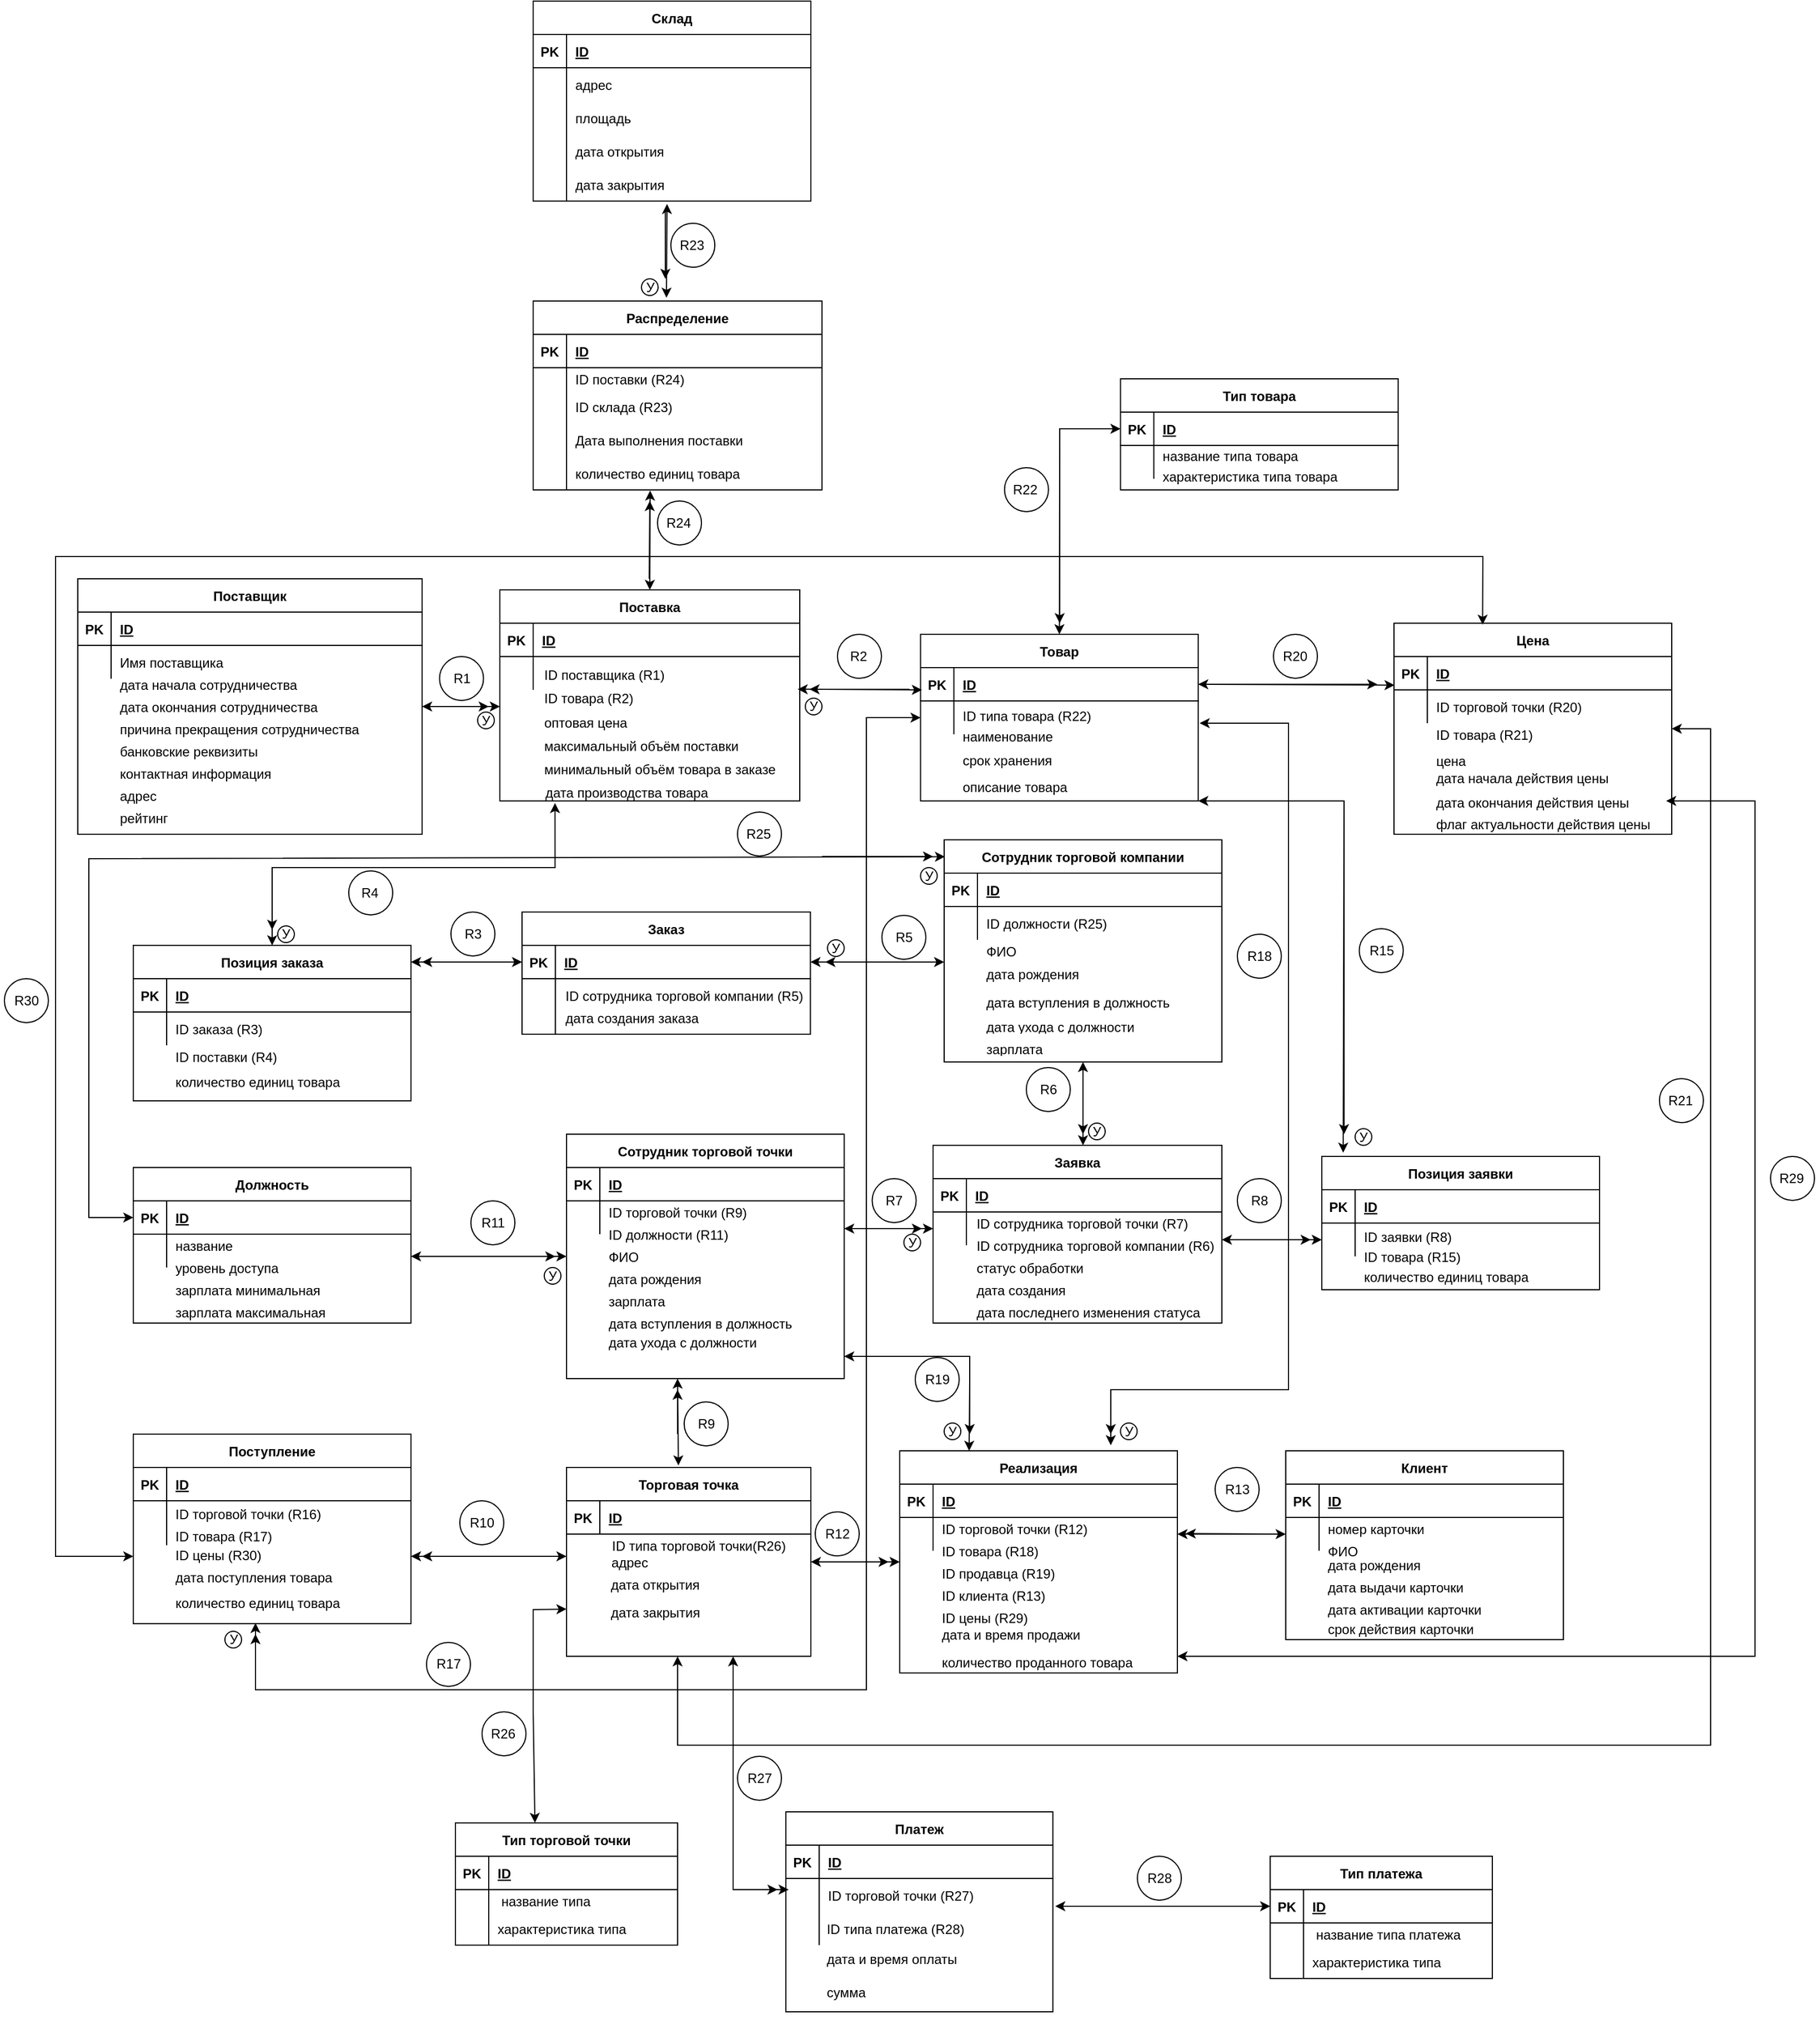 <mxfile version="15.9.1" type="github">
  <diagram id="R2lEEEUBdFMjLlhIrx00" name="Page-1">
    <mxGraphModel dx="1888" dy="1589" grid="1" gridSize="10" guides="1" tooltips="1" connect="1" arrows="1" fold="1" page="1" pageScale="1" pageWidth="850" pageHeight="1100" math="0" shadow="0" extFonts="Permanent Marker^https://fonts.googleapis.com/css?family=Permanent+Marker">
      <root>
        <mxCell id="0" />
        <mxCell id="1" parent="0" />
        <mxCell id="wNKjYSVliJtvh4yzvfl7-15" value="" style="group" parent="1" vertex="1" connectable="0">
          <mxGeometry x="618.75" y="50" width="250" height="180" as="geometry" />
        </mxCell>
        <mxCell id="C-vyLk0tnHw3VtMMgP7b-23" value="Товар" style="shape=table;startSize=30;container=1;collapsible=1;childLayout=tableLayout;fixedRows=1;rowLines=0;fontStyle=1;align=center;resizeLast=1;" parent="wNKjYSVliJtvh4yzvfl7-15" vertex="1">
          <mxGeometry width="250" height="150" as="geometry" />
        </mxCell>
        <mxCell id="C-vyLk0tnHw3VtMMgP7b-24" value="" style="shape=partialRectangle;collapsible=0;dropTarget=0;pointerEvents=0;fillColor=none;points=[[0,0.5],[1,0.5]];portConstraint=eastwest;top=0;left=0;right=0;bottom=1;" parent="C-vyLk0tnHw3VtMMgP7b-23" vertex="1">
          <mxGeometry y="30" width="250" height="30" as="geometry" />
        </mxCell>
        <mxCell id="C-vyLk0tnHw3VtMMgP7b-25" value="PK" style="shape=partialRectangle;overflow=hidden;connectable=0;fillColor=none;top=0;left=0;bottom=0;right=0;fontStyle=1;" parent="C-vyLk0tnHw3VtMMgP7b-24" vertex="1">
          <mxGeometry width="30" height="30" as="geometry">
            <mxRectangle width="30" height="30" as="alternateBounds" />
          </mxGeometry>
        </mxCell>
        <mxCell id="C-vyLk0tnHw3VtMMgP7b-26" value="ID" style="shape=partialRectangle;overflow=hidden;connectable=0;fillColor=none;top=0;left=0;bottom=0;right=0;align=left;spacingLeft=6;fontStyle=5;" parent="C-vyLk0tnHw3VtMMgP7b-24" vertex="1">
          <mxGeometry x="30" width="220" height="30" as="geometry">
            <mxRectangle width="220" height="30" as="alternateBounds" />
          </mxGeometry>
        </mxCell>
        <mxCell id="C-vyLk0tnHw3VtMMgP7b-27" value="" style="shape=partialRectangle;collapsible=0;dropTarget=0;pointerEvents=0;fillColor=none;points=[[0,0.5],[1,0.5]];portConstraint=eastwest;top=0;left=0;right=0;bottom=0;" parent="C-vyLk0tnHw3VtMMgP7b-23" vertex="1">
          <mxGeometry y="60" width="250" height="30" as="geometry" />
        </mxCell>
        <mxCell id="C-vyLk0tnHw3VtMMgP7b-28" value="" style="shape=partialRectangle;overflow=hidden;connectable=0;fillColor=none;top=0;left=0;bottom=0;right=0;" parent="C-vyLk0tnHw3VtMMgP7b-27" vertex="1">
          <mxGeometry width="30" height="30" as="geometry">
            <mxRectangle width="30" height="30" as="alternateBounds" />
          </mxGeometry>
        </mxCell>
        <mxCell id="C-vyLk0tnHw3VtMMgP7b-29" value="" style="shape=partialRectangle;overflow=hidden;connectable=0;fillColor=none;top=0;left=0;bottom=0;right=0;align=left;spacingLeft=6;" parent="C-vyLk0tnHw3VtMMgP7b-27" vertex="1">
          <mxGeometry x="30" width="220" height="30" as="geometry">
            <mxRectangle width="220" height="30" as="alternateBounds" />
          </mxGeometry>
        </mxCell>
        <mxCell id="wNKjYSVliJtvh4yzvfl7-12" value="" style="shape=partialRectangle;overflow=hidden;connectable=0;fillColor=none;top=0;left=0;bottom=0;right=0;align=left;spacingLeft=6;" parent="wNKjYSVliJtvh4yzvfl7-15" vertex="1">
          <mxGeometry x="30" y="55.652" width="220" height="10.435" as="geometry">
            <mxRectangle width="220" height="30" as="alternateBounds" />
          </mxGeometry>
        </mxCell>
        <mxCell id="wNKjYSVliJtvh4yzvfl7-14" value="" style="shape=partialRectangle;overflow=hidden;connectable=0;fillColor=none;top=0;left=0;bottom=0;right=0;align=left;spacingLeft=6;" parent="wNKjYSVliJtvh4yzvfl7-15" vertex="1">
          <mxGeometry x="30" y="69.565" width="220" height="6.957" as="geometry">
            <mxRectangle width="220" height="30" as="alternateBounds" />
          </mxGeometry>
        </mxCell>
        <mxCell id="6-fPHh01ECGn4GP0L434-14" value="ID типа товара (R22)" style="shape=partialRectangle;overflow=hidden;connectable=0;fillColor=none;top=0;left=0;bottom=0;right=0;align=left;spacingLeft=6;" parent="wNKjYSVliJtvh4yzvfl7-15" vertex="1">
          <mxGeometry x="30" y="58.041" width="220" height="30.0" as="geometry">
            <mxRectangle width="220" height="30" as="alternateBounds" />
          </mxGeometry>
        </mxCell>
        <mxCell id="6-fPHh01ECGn4GP0L434-15" value="наименование" style="shape=partialRectangle;overflow=hidden;connectable=0;fillColor=none;top=0;left=0;bottom=0;right=0;align=left;spacingLeft=6;" parent="wNKjYSVliJtvh4yzvfl7-15" vertex="1">
          <mxGeometry x="30" y="76.526" width="220" height="30.0" as="geometry">
            <mxRectangle width="220" height="30" as="alternateBounds" />
          </mxGeometry>
        </mxCell>
        <mxCell id="LmW0s65oH0BucsLQkFBb-148" value="срок хранения" style="shape=partialRectangle;overflow=hidden;connectable=0;fillColor=none;top=0;left=0;bottom=0;right=0;align=left;spacingLeft=6;" parent="wNKjYSVliJtvh4yzvfl7-15" vertex="1">
          <mxGeometry x="30" y="100.001" width="220" height="26.0" as="geometry">
            <mxRectangle width="220" height="30" as="alternateBounds" />
          </mxGeometry>
        </mxCell>
        <mxCell id="LmW0s65oH0BucsLQkFBb-149" value="описание товара" style="shape=partialRectangle;overflow=hidden;connectable=0;fillColor=none;top=0;left=0;bottom=0;right=0;align=left;spacingLeft=6;" parent="wNKjYSVliJtvh4yzvfl7-15" vertex="1">
          <mxGeometry x="30" y="125.997" width="220" height="21.667" as="geometry">
            <mxRectangle width="220" height="30" as="alternateBounds" />
          </mxGeometry>
        </mxCell>
        <mxCell id="wNKjYSVliJtvh4yzvfl7-31" value="" style="group" parent="1" vertex="1" connectable="0">
          <mxGeometry x="260" y="300" width="270" height="110" as="geometry" />
        </mxCell>
        <mxCell id="wNKjYSVliJtvh4yzvfl7-17" value="Заказ" style="shape=table;startSize=30;container=1;collapsible=1;childLayout=tableLayout;fixedRows=1;rowLines=0;fontStyle=1;align=center;resizeLast=1;" parent="wNKjYSVliJtvh4yzvfl7-31" vertex="1">
          <mxGeometry width="259.615" height="110" as="geometry" />
        </mxCell>
        <mxCell id="wNKjYSVliJtvh4yzvfl7-18" value="" style="shape=partialRectangle;collapsible=0;dropTarget=0;pointerEvents=0;fillColor=none;points=[[0,0.5],[1,0.5]];portConstraint=eastwest;top=0;left=0;right=0;bottom=1;" parent="wNKjYSVliJtvh4yzvfl7-17" vertex="1">
          <mxGeometry y="30" width="259.615" height="30" as="geometry" />
        </mxCell>
        <mxCell id="wNKjYSVliJtvh4yzvfl7-19" value="PK" style="shape=partialRectangle;overflow=hidden;connectable=0;fillColor=none;top=0;left=0;bottom=0;right=0;fontStyle=1;" parent="wNKjYSVliJtvh4yzvfl7-18" vertex="1">
          <mxGeometry width="30" height="30" as="geometry">
            <mxRectangle width="30" height="30" as="alternateBounds" />
          </mxGeometry>
        </mxCell>
        <mxCell id="wNKjYSVliJtvh4yzvfl7-20" value="ID" style="shape=partialRectangle;overflow=hidden;connectable=0;fillColor=none;top=0;left=0;bottom=0;right=0;align=left;spacingLeft=6;fontStyle=5;" parent="wNKjYSVliJtvh4yzvfl7-18" vertex="1">
          <mxGeometry x="30" width="229.615" height="30" as="geometry">
            <mxRectangle width="229.615" height="30" as="alternateBounds" />
          </mxGeometry>
        </mxCell>
        <mxCell id="wNKjYSVliJtvh4yzvfl7-21" value="" style="shape=partialRectangle;collapsible=0;dropTarget=0;pointerEvents=0;fillColor=none;points=[[0,0.5],[1,0.5]];portConstraint=eastwest;top=0;left=0;right=0;bottom=0;" parent="wNKjYSVliJtvh4yzvfl7-17" vertex="1">
          <mxGeometry y="60" width="259.615" height="50" as="geometry" />
        </mxCell>
        <mxCell id="wNKjYSVliJtvh4yzvfl7-22" value="" style="shape=partialRectangle;overflow=hidden;connectable=0;fillColor=none;top=0;left=0;bottom=0;right=0;" parent="wNKjYSVliJtvh4yzvfl7-21" vertex="1">
          <mxGeometry width="30" height="50" as="geometry">
            <mxRectangle width="30" height="50" as="alternateBounds" />
          </mxGeometry>
        </mxCell>
        <mxCell id="wNKjYSVliJtvh4yzvfl7-23" value="" style="shape=partialRectangle;overflow=hidden;connectable=0;fillColor=none;top=0;left=0;bottom=0;right=0;align=left;spacingLeft=6;" parent="wNKjYSVliJtvh4yzvfl7-21" vertex="1">
          <mxGeometry x="30" width="229.615" height="50" as="geometry">
            <mxRectangle width="229.615" height="50" as="alternateBounds" />
          </mxGeometry>
        </mxCell>
        <mxCell id="6-fPHh01ECGn4GP0L434-17" value="ID сотрудника торговой компании (R5)" style="shape=partialRectangle;overflow=hidden;connectable=0;fillColor=none;top=0;left=0;bottom=0;right=0;align=left;spacingLeft=6;" parent="wNKjYSVliJtvh4yzvfl7-31" vertex="1">
          <mxGeometry x="31.154" y="60" width="238.846" height="30" as="geometry">
            <mxRectangle width="220" height="30" as="alternateBounds" />
          </mxGeometry>
        </mxCell>
        <mxCell id="6-fPHh01ECGn4GP0L434-18" value="дата создания заказа" style="shape=partialRectangle;overflow=hidden;connectable=0;fillColor=none;top=0;left=0;bottom=0;right=0;align=left;spacingLeft=6;" parent="wNKjYSVliJtvh4yzvfl7-31" vertex="1">
          <mxGeometry x="31.154" y="80" width="228.462" height="30" as="geometry">
            <mxRectangle width="220" height="30" as="alternateBounds" />
          </mxGeometry>
        </mxCell>
        <mxCell id="wNKjYSVliJtvh4yzvfl7-105" value="" style="group" parent="1" vertex="1" connectable="0">
          <mxGeometry x="181.75" y="70" width="47.5" height="40" as="geometry" />
        </mxCell>
        <mxCell id="wNKjYSVliJtvh4yzvfl7-99" value="" style="ellipse;whiteSpace=wrap;html=1;aspect=fixed;labelBackgroundColor=#FFFFFF;align=left;" parent="wNKjYSVliJtvh4yzvfl7-105" vertex="1">
          <mxGeometry x="3.958" width="39.583" height="39.583" as="geometry" />
        </mxCell>
        <mxCell id="wNKjYSVliJtvh4yzvfl7-104" value="R1" style="text;html=1;strokeColor=none;fillColor=none;align=center;verticalAlign=middle;whiteSpace=wrap;rounded=0;labelBackgroundColor=#FFFFFF;" parent="wNKjYSVliJtvh4yzvfl7-105" vertex="1">
          <mxGeometry y="8" width="47.5" height="24" as="geometry" />
        </mxCell>
        <mxCell id="wNKjYSVliJtvh4yzvfl7-109" value="" style="group" parent="1" vertex="1" connectable="0">
          <mxGeometry x="540" y="50" width="47.5" height="40" as="geometry" />
        </mxCell>
        <mxCell id="wNKjYSVliJtvh4yzvfl7-110" value="" style="ellipse;whiteSpace=wrap;html=1;aspect=fixed;labelBackgroundColor=#FFFFFF;align=left;" parent="wNKjYSVliJtvh4yzvfl7-109" vertex="1">
          <mxGeometry x="3.958" width="39.583" height="39.583" as="geometry" />
        </mxCell>
        <mxCell id="wNKjYSVliJtvh4yzvfl7-111" value="R2" style="text;html=1;strokeColor=none;fillColor=none;align=center;verticalAlign=middle;whiteSpace=wrap;rounded=0;labelBackgroundColor=#FFFFFF;" parent="wNKjYSVliJtvh4yzvfl7-109" vertex="1">
          <mxGeometry x="-1" y="8" width="47.5" height="24" as="geometry" />
        </mxCell>
        <mxCell id="wNKjYSVliJtvh4yzvfl7-123" value="" style="group" parent="1" vertex="1" connectable="0">
          <mxGeometry x="192" y="300" width="47.5" height="40" as="geometry" />
        </mxCell>
        <mxCell id="wNKjYSVliJtvh4yzvfl7-124" value="" style="ellipse;whiteSpace=wrap;html=1;aspect=fixed;labelBackgroundColor=#FFFFFF;align=left;" parent="wNKjYSVliJtvh4yzvfl7-123" vertex="1">
          <mxGeometry x="3.958" width="39.583" height="39.583" as="geometry" />
        </mxCell>
        <mxCell id="wNKjYSVliJtvh4yzvfl7-125" value="R3" style="text;html=1;strokeColor=none;fillColor=none;align=center;verticalAlign=middle;whiteSpace=wrap;rounded=0;labelBackgroundColor=#FFFFFF;" parent="wNKjYSVliJtvh4yzvfl7-123" vertex="1">
          <mxGeometry y="7.79" width="47.5" height="24" as="geometry" />
        </mxCell>
        <mxCell id="wNKjYSVliJtvh4yzvfl7-127" value="" style="group" parent="1" vertex="1" connectable="0">
          <mxGeometry x="580" y="303" width="47.5" height="40" as="geometry" />
        </mxCell>
        <mxCell id="wNKjYSVliJtvh4yzvfl7-128" value="" style="ellipse;whiteSpace=wrap;html=1;aspect=fixed;labelBackgroundColor=#FFFFFF;align=left;" parent="wNKjYSVliJtvh4yzvfl7-127" vertex="1">
          <mxGeometry x="3.958" width="39.583" height="39.583" as="geometry" />
        </mxCell>
        <mxCell id="wNKjYSVliJtvh4yzvfl7-129" value="R5" style="text;html=1;strokeColor=none;fillColor=none;align=center;verticalAlign=middle;whiteSpace=wrap;rounded=0;labelBackgroundColor=#FFFFFF;" parent="wNKjYSVliJtvh4yzvfl7-127" vertex="1">
          <mxGeometry y="7.79" width="47.5" height="24" as="geometry" />
        </mxCell>
        <mxCell id="wNKjYSVliJtvh4yzvfl7-130" value="" style="group" parent="1" vertex="1" connectable="0">
          <mxGeometry x="571.25" y="540" width="47.5" height="40" as="geometry" />
        </mxCell>
        <mxCell id="wNKjYSVliJtvh4yzvfl7-131" value="" style="ellipse;whiteSpace=wrap;html=1;aspect=fixed;labelBackgroundColor=#FFFFFF;align=left;" parent="wNKjYSVliJtvh4yzvfl7-130" vertex="1">
          <mxGeometry x="3.958" width="39.583" height="39.583" as="geometry" />
        </mxCell>
        <mxCell id="wNKjYSVliJtvh4yzvfl7-132" value="R7" style="text;html=1;strokeColor=none;fillColor=none;align=center;verticalAlign=middle;whiteSpace=wrap;rounded=0;labelBackgroundColor=#FFFFFF;" parent="wNKjYSVliJtvh4yzvfl7-130" vertex="1">
          <mxGeometry y="7.79" width="47.5" height="24" as="geometry" />
        </mxCell>
        <mxCell id="wNKjYSVliJtvh4yzvfl7-133" value="" style="group" parent="1" vertex="1" connectable="0">
          <mxGeometry x="710" y="440" width="47.5" height="40" as="geometry" />
        </mxCell>
        <mxCell id="wNKjYSVliJtvh4yzvfl7-134" value="" style="ellipse;whiteSpace=wrap;html=1;aspect=fixed;labelBackgroundColor=#FFFFFF;align=left;" parent="wNKjYSVliJtvh4yzvfl7-133" vertex="1">
          <mxGeometry x="3.958" width="39.583" height="39.583" as="geometry" />
        </mxCell>
        <mxCell id="wNKjYSVliJtvh4yzvfl7-135" value="R6" style="text;html=1;strokeColor=none;fillColor=none;align=center;verticalAlign=middle;whiteSpace=wrap;rounded=0;labelBackgroundColor=#FFFFFF;" parent="wNKjYSVliJtvh4yzvfl7-133" vertex="1">
          <mxGeometry y="7.79" width="47.5" height="24" as="geometry" />
        </mxCell>
        <mxCell id="6BVmg359-Mf6Cl1hGm6e-2" value="" style="group" parent="1" vertex="1" connectable="0">
          <mxGeometry x="-90" y="330" width="250" height="140" as="geometry" />
        </mxCell>
        <mxCell id="6BVmg359-Mf6Cl1hGm6e-3" value="Позиция заказа" style="shape=table;startSize=30;container=1;collapsible=1;childLayout=tableLayout;fixedRows=1;rowLines=0;fontStyle=1;align=center;resizeLast=1;" parent="6BVmg359-Mf6Cl1hGm6e-2" vertex="1">
          <mxGeometry width="250" height="140" as="geometry" />
        </mxCell>
        <mxCell id="6BVmg359-Mf6Cl1hGm6e-4" value="" style="shape=partialRectangle;collapsible=0;dropTarget=0;pointerEvents=0;fillColor=none;points=[[0,0.5],[1,0.5]];portConstraint=eastwest;top=0;left=0;right=0;bottom=1;" parent="6BVmg359-Mf6Cl1hGm6e-3" vertex="1">
          <mxGeometry y="30" width="250" height="30" as="geometry" />
        </mxCell>
        <mxCell id="6BVmg359-Mf6Cl1hGm6e-5" value="PK" style="shape=partialRectangle;overflow=hidden;connectable=0;fillColor=none;top=0;left=0;bottom=0;right=0;fontStyle=1;" parent="6BVmg359-Mf6Cl1hGm6e-4" vertex="1">
          <mxGeometry width="30" height="30" as="geometry">
            <mxRectangle width="30" height="30" as="alternateBounds" />
          </mxGeometry>
        </mxCell>
        <mxCell id="6BVmg359-Mf6Cl1hGm6e-6" value="ID" style="shape=partialRectangle;overflow=hidden;connectable=0;fillColor=none;top=0;left=0;bottom=0;right=0;align=left;spacingLeft=6;fontStyle=5;" parent="6BVmg359-Mf6Cl1hGm6e-4" vertex="1">
          <mxGeometry x="30" width="220" height="30" as="geometry">
            <mxRectangle width="220" height="30" as="alternateBounds" />
          </mxGeometry>
        </mxCell>
        <mxCell id="6BVmg359-Mf6Cl1hGm6e-7" value="" style="shape=partialRectangle;collapsible=0;dropTarget=0;pointerEvents=0;fillColor=none;points=[[0,0.5],[1,0.5]];portConstraint=eastwest;top=0;left=0;right=0;bottom=0;" parent="6BVmg359-Mf6Cl1hGm6e-3" vertex="1">
          <mxGeometry y="60" width="250" height="30" as="geometry" />
        </mxCell>
        <mxCell id="6BVmg359-Mf6Cl1hGm6e-8" value="" style="shape=partialRectangle;overflow=hidden;connectable=0;fillColor=none;top=0;left=0;bottom=0;right=0;" parent="6BVmg359-Mf6Cl1hGm6e-7" vertex="1">
          <mxGeometry width="30" height="30" as="geometry">
            <mxRectangle width="30" height="30" as="alternateBounds" />
          </mxGeometry>
        </mxCell>
        <mxCell id="6BVmg359-Mf6Cl1hGm6e-9" value="ID заказа (R3)" style="shape=partialRectangle;overflow=hidden;connectable=0;fillColor=none;top=0;left=0;bottom=0;right=0;align=left;spacingLeft=6;" parent="6BVmg359-Mf6Cl1hGm6e-7" vertex="1">
          <mxGeometry x="30" width="220" height="30" as="geometry">
            <mxRectangle width="220" height="30" as="alternateBounds" />
          </mxGeometry>
        </mxCell>
        <mxCell id="6BVmg359-Mf6Cl1hGm6e-10" value="ID поставки (R4)" style="shape=partialRectangle;overflow=hidden;connectable=0;fillColor=none;top=0;left=0;bottom=0;right=0;align=left;spacingLeft=6;" parent="6BVmg359-Mf6Cl1hGm6e-2" vertex="1">
          <mxGeometry x="30" y="90" width="220" height="20" as="geometry">
            <mxRectangle width="220" height="30" as="alternateBounds" />
          </mxGeometry>
        </mxCell>
        <mxCell id="6BVmg359-Mf6Cl1hGm6e-11" value="количество единиц товара" style="shape=partialRectangle;overflow=hidden;connectable=0;fillColor=none;top=0;left=0;bottom=0;right=0;align=left;spacingLeft=6;" parent="6BVmg359-Mf6Cl1hGm6e-2" vertex="1">
          <mxGeometry x="30" y="109.998" width="220" height="25.455" as="geometry">
            <mxRectangle width="220" height="30" as="alternateBounds" />
          </mxGeometry>
        </mxCell>
        <mxCell id="6BVmg359-Mf6Cl1hGm6e-12" value="" style="endArrow=classic;startArrow=classic;html=1;rounded=0;edgeStyle=orthogonalEdgeStyle;exitX=0.5;exitY=0;exitDx=0;exitDy=0;entryX=0.049;entryY=1.09;entryDx=0;entryDy=0;entryPerimeter=0;" parent="1" source="6BVmg359-Mf6Cl1hGm6e-3" target="6-fPHh01ECGn4GP0L434-12" edge="1">
          <mxGeometry width="50" height="50" relative="1" as="geometry">
            <mxPoint x="320" y="210" as="sourcePoint" />
            <mxPoint x="290" y="200" as="targetPoint" />
            <Array as="points">
              <mxPoint x="35" y="260" />
              <mxPoint x="290" y="260" />
            </Array>
          </mxGeometry>
        </mxCell>
        <mxCell id="6BVmg359-Mf6Cl1hGm6e-13" value="" style="group" parent="1" vertex="1" connectable="0">
          <mxGeometry x="100" y="263" width="47.5" height="40" as="geometry" />
        </mxCell>
        <mxCell id="6BVmg359-Mf6Cl1hGm6e-14" value="" style="ellipse;whiteSpace=wrap;html=1;aspect=fixed;labelBackgroundColor=#FFFFFF;align=left;" parent="6BVmg359-Mf6Cl1hGm6e-13" vertex="1">
          <mxGeometry x="3.958" width="39.583" height="39.583" as="geometry" />
        </mxCell>
        <mxCell id="6BVmg359-Mf6Cl1hGm6e-15" value="R4" style="text;html=1;strokeColor=none;fillColor=none;align=center;verticalAlign=middle;whiteSpace=wrap;rounded=0;labelBackgroundColor=#FFFFFF;" parent="6BVmg359-Mf6Cl1hGm6e-13" vertex="1">
          <mxGeometry x="-1" y="8" width="47.5" height="24" as="geometry" />
        </mxCell>
        <mxCell id="6BVmg359-Mf6Cl1hGm6e-18" value="" style="endArrow=classic;startArrow=classic;html=1;rounded=0;edgeStyle=orthogonalEdgeStyle;entryX=0;entryY=0.5;entryDx=0;entryDy=0;" parent="1" target="wNKjYSVliJtvh4yzvfl7-18" edge="1">
          <mxGeometry width="50" height="50" relative="1" as="geometry">
            <mxPoint x="160" y="345" as="sourcePoint" />
            <mxPoint x="370" y="460" as="targetPoint" />
            <Array as="points">
              <mxPoint x="160" y="345" />
            </Array>
          </mxGeometry>
        </mxCell>
        <mxCell id="6BVmg359-Mf6Cl1hGm6e-19" value="" style="group" parent="1" vertex="1" connectable="0">
          <mxGeometry x="640" y="235" width="250" height="200" as="geometry" />
        </mxCell>
        <mxCell id="6BVmg359-Mf6Cl1hGm6e-20" value="Сотрудник торговой компании" style="shape=table;startSize=30;container=1;collapsible=1;childLayout=tableLayout;fixedRows=1;rowLines=0;fontStyle=1;align=center;resizeLast=1;" parent="6BVmg359-Mf6Cl1hGm6e-19" vertex="1">
          <mxGeometry width="250" height="200" as="geometry" />
        </mxCell>
        <mxCell id="6BVmg359-Mf6Cl1hGm6e-21" value="" style="shape=partialRectangle;collapsible=0;dropTarget=0;pointerEvents=0;fillColor=none;points=[[0,0.5],[1,0.5]];portConstraint=eastwest;top=0;left=0;right=0;bottom=1;" parent="6BVmg359-Mf6Cl1hGm6e-20" vertex="1">
          <mxGeometry y="30" width="250" height="30" as="geometry" />
        </mxCell>
        <mxCell id="6BVmg359-Mf6Cl1hGm6e-22" value="PK" style="shape=partialRectangle;overflow=hidden;connectable=0;fillColor=none;top=0;left=0;bottom=0;right=0;fontStyle=1;" parent="6BVmg359-Mf6Cl1hGm6e-21" vertex="1">
          <mxGeometry width="30" height="30" as="geometry">
            <mxRectangle width="30" height="30" as="alternateBounds" />
          </mxGeometry>
        </mxCell>
        <mxCell id="6BVmg359-Mf6Cl1hGm6e-23" value="ID" style="shape=partialRectangle;overflow=hidden;connectable=0;fillColor=none;top=0;left=0;bottom=0;right=0;align=left;spacingLeft=6;fontStyle=5;" parent="6BVmg359-Mf6Cl1hGm6e-21" vertex="1">
          <mxGeometry x="30" width="220" height="30" as="geometry">
            <mxRectangle width="220" height="30" as="alternateBounds" />
          </mxGeometry>
        </mxCell>
        <mxCell id="6BVmg359-Mf6Cl1hGm6e-24" value="" style="shape=partialRectangle;collapsible=0;dropTarget=0;pointerEvents=0;fillColor=none;points=[[0,0.5],[1,0.5]];portConstraint=eastwest;top=0;left=0;right=0;bottom=0;" parent="6BVmg359-Mf6Cl1hGm6e-20" vertex="1">
          <mxGeometry y="60" width="250" height="30" as="geometry" />
        </mxCell>
        <mxCell id="6BVmg359-Mf6Cl1hGm6e-25" value="" style="shape=partialRectangle;overflow=hidden;connectable=0;fillColor=none;top=0;left=0;bottom=0;right=0;" parent="6BVmg359-Mf6Cl1hGm6e-24" vertex="1">
          <mxGeometry width="30" height="30" as="geometry">
            <mxRectangle width="30" height="30" as="alternateBounds" />
          </mxGeometry>
        </mxCell>
        <mxCell id="6BVmg359-Mf6Cl1hGm6e-26" value="ID должности (R25)" style="shape=partialRectangle;overflow=hidden;connectable=0;fillColor=none;top=0;left=0;bottom=0;right=0;align=left;spacingLeft=6;" parent="6BVmg359-Mf6Cl1hGm6e-24" vertex="1">
          <mxGeometry x="30" width="220" height="30" as="geometry">
            <mxRectangle width="220" height="30" as="alternateBounds" />
          </mxGeometry>
        </mxCell>
        <mxCell id="6-fPHh01ECGn4GP0L434-20" value="дата рождения" style="shape=partialRectangle;overflow=hidden;connectable=0;fillColor=none;top=0;left=0;bottom=0;right=0;align=left;spacingLeft=6;" parent="6BVmg359-Mf6Cl1hGm6e-19" vertex="1">
          <mxGeometry x="30" y="109.329" width="220" height="22.619" as="geometry">
            <mxRectangle width="220" height="30" as="alternateBounds" />
          </mxGeometry>
        </mxCell>
        <mxCell id="6-fPHh01ECGn4GP0L434-21" value="дата вступления в должность" style="shape=partialRectangle;overflow=hidden;connectable=0;fillColor=none;top=0;left=0;bottom=0;right=0;align=left;spacingLeft=6;" parent="6BVmg359-Mf6Cl1hGm6e-19" vertex="1">
          <mxGeometry x="30" y="131.95" width="220" height="28.057" as="geometry">
            <mxRectangle width="220" height="30" as="alternateBounds" />
          </mxGeometry>
        </mxCell>
        <mxCell id="6-fPHh01ECGn4GP0L434-23" value="дата ухода с должности" style="shape=partialRectangle;overflow=hidden;connectable=0;fillColor=none;top=0;left=0;bottom=0;right=0;align=left;spacingLeft=6;" parent="6BVmg359-Mf6Cl1hGm6e-19" vertex="1">
          <mxGeometry x="30" y="160.005" width="220" height="15.745" as="geometry">
            <mxRectangle width="220" height="30" as="alternateBounds" />
          </mxGeometry>
        </mxCell>
        <mxCell id="LmW0s65oH0BucsLQkFBb-152" value="ФИО" style="shape=partialRectangle;overflow=hidden;connectable=0;fillColor=none;top=0;left=0;bottom=0;right=0;align=left;spacingLeft=6;" parent="6BVmg359-Mf6Cl1hGm6e-19" vertex="1">
          <mxGeometry x="30" y="88.695" width="220" height="22.619" as="geometry">
            <mxRectangle width="220" height="30" as="alternateBounds" />
          </mxGeometry>
        </mxCell>
        <mxCell id="LmW0s65oH0BucsLQkFBb-154" value="зарплата" style="shape=partialRectangle;overflow=hidden;connectable=0;fillColor=none;top=0;left=0;bottom=0;right=0;align=left;spacingLeft=6;" parent="6BVmg359-Mf6Cl1hGm6e-19" vertex="1">
          <mxGeometry x="30" y="180" width="220" height="15.745" as="geometry">
            <mxRectangle width="220" height="30" as="alternateBounds" />
          </mxGeometry>
        </mxCell>
        <mxCell id="6BVmg359-Mf6Cl1hGm6e-58" value="" style="group" parent="1" vertex="1" connectable="0">
          <mxGeometry x="210" y="560" width="47.5" height="40" as="geometry" />
        </mxCell>
        <mxCell id="6BVmg359-Mf6Cl1hGm6e-59" value="" style="ellipse;whiteSpace=wrap;html=1;aspect=fixed;labelBackgroundColor=#FFFFFF;align=left;" parent="6BVmg359-Mf6Cl1hGm6e-58" vertex="1">
          <mxGeometry x="3.958" width="39.583" height="39.583" as="geometry" />
        </mxCell>
        <mxCell id="6BVmg359-Mf6Cl1hGm6e-60" value="R11" style="text;html=1;strokeColor=none;fillColor=none;align=center;verticalAlign=middle;whiteSpace=wrap;rounded=0;labelBackgroundColor=#FFFFFF;" parent="6BVmg359-Mf6Cl1hGm6e-58" vertex="1">
          <mxGeometry y="7.79" width="47.5" height="24" as="geometry" />
        </mxCell>
        <mxCell id="6BVmg359-Mf6Cl1hGm6e-94" value="" style="group" parent="1" vertex="1" connectable="0">
          <mxGeometry x="200" y="830" width="47.5" height="40" as="geometry" />
        </mxCell>
        <mxCell id="6BVmg359-Mf6Cl1hGm6e-95" value="" style="ellipse;whiteSpace=wrap;html=1;aspect=fixed;labelBackgroundColor=#FFFFFF;align=left;" parent="6BVmg359-Mf6Cl1hGm6e-94" vertex="1">
          <mxGeometry x="3.958" width="39.583" height="39.583" as="geometry" />
        </mxCell>
        <mxCell id="6BVmg359-Mf6Cl1hGm6e-96" value="R10" style="text;html=1;strokeColor=none;fillColor=none;align=center;verticalAlign=middle;whiteSpace=wrap;rounded=0;labelBackgroundColor=#FFFFFF;" parent="6BVmg359-Mf6Cl1hGm6e-94" vertex="1">
          <mxGeometry y="7.79" width="47.5" height="24" as="geometry" />
        </mxCell>
        <mxCell id="6BVmg359-Mf6Cl1hGm6e-109" value="" style="group" parent="1" vertex="1" connectable="0">
          <mxGeometry x="610" y="701" width="47.5" height="40" as="geometry" />
        </mxCell>
        <mxCell id="6BVmg359-Mf6Cl1hGm6e-110" value="" style="ellipse;whiteSpace=wrap;html=1;aspect=fixed;labelBackgroundColor=#FFFFFF;align=left;" parent="6BVmg359-Mf6Cl1hGm6e-109" vertex="1">
          <mxGeometry x="3.958" width="39.583" height="39.583" as="geometry" />
        </mxCell>
        <mxCell id="6BVmg359-Mf6Cl1hGm6e-111" value="R19" style="text;html=1;strokeColor=none;fillColor=none;align=center;verticalAlign=middle;whiteSpace=wrap;rounded=0;labelBackgroundColor=#FFFFFF;" parent="6BVmg359-Mf6Cl1hGm6e-109" vertex="1">
          <mxGeometry y="7.79" width="47.5" height="24" as="geometry" />
        </mxCell>
        <mxCell id="6BVmg359-Mf6Cl1hGm6e-112" value="" style="group" parent="1" vertex="1" connectable="0">
          <mxGeometry x="900" y="540" width="47.5" height="40" as="geometry" />
        </mxCell>
        <mxCell id="6BVmg359-Mf6Cl1hGm6e-113" value="" style="ellipse;whiteSpace=wrap;html=1;aspect=fixed;labelBackgroundColor=#FFFFFF;align=left;" parent="6BVmg359-Mf6Cl1hGm6e-112" vertex="1">
          <mxGeometry x="3.958" width="39.583" height="39.583" as="geometry" />
        </mxCell>
        <mxCell id="6BVmg359-Mf6Cl1hGm6e-114" value="R8" style="text;html=1;strokeColor=none;fillColor=none;align=center;verticalAlign=middle;whiteSpace=wrap;rounded=0;labelBackgroundColor=#FFFFFF;" parent="6BVmg359-Mf6Cl1hGm6e-112" vertex="1">
          <mxGeometry y="7.79" width="47.5" height="24" as="geometry" />
        </mxCell>
        <mxCell id="6-fPHh01ECGn4GP0L434-7" value="" style="group" parent="1" vertex="1" connectable="0">
          <mxGeometry x="-140" width="310" height="230" as="geometry" />
        </mxCell>
        <mxCell id="C-vyLk0tnHw3VtMMgP7b-2" value="Поставщик" style="shape=table;startSize=30;container=1;collapsible=1;childLayout=tableLayout;fixedRows=1;rowLines=0;fontStyle=1;align=center;resizeLast=1;" parent="6-fPHh01ECGn4GP0L434-7" vertex="1">
          <mxGeometry width="310" height="230" as="geometry">
            <mxRectangle width="100" height="30" as="alternateBounds" />
          </mxGeometry>
        </mxCell>
        <mxCell id="C-vyLk0tnHw3VtMMgP7b-3" value="" style="shape=partialRectangle;collapsible=0;dropTarget=0;pointerEvents=0;fillColor=none;points=[[0,0.5],[1,0.5]];portConstraint=eastwest;top=0;left=0;right=0;bottom=1;" parent="C-vyLk0tnHw3VtMMgP7b-2" vertex="1">
          <mxGeometry y="30" width="310" height="30" as="geometry" />
        </mxCell>
        <mxCell id="C-vyLk0tnHw3VtMMgP7b-4" value="PK" style="shape=partialRectangle;overflow=hidden;connectable=0;fillColor=none;top=0;left=0;bottom=0;right=0;fontStyle=1;" parent="C-vyLk0tnHw3VtMMgP7b-3" vertex="1">
          <mxGeometry width="30" height="30" as="geometry">
            <mxRectangle width="30" height="30" as="alternateBounds" />
          </mxGeometry>
        </mxCell>
        <mxCell id="C-vyLk0tnHw3VtMMgP7b-5" value="ID" style="shape=partialRectangle;overflow=hidden;connectable=0;fillColor=none;top=0;left=0;bottom=0;right=0;align=left;spacingLeft=6;fontStyle=5;" parent="C-vyLk0tnHw3VtMMgP7b-3" vertex="1">
          <mxGeometry x="30" width="280" height="30" as="geometry">
            <mxRectangle width="280" height="30" as="alternateBounds" />
          </mxGeometry>
        </mxCell>
        <mxCell id="C-vyLk0tnHw3VtMMgP7b-6" value="" style="shape=partialRectangle;collapsible=0;dropTarget=0;pointerEvents=0;fillColor=none;points=[[0,0.5],[1,0.5]];portConstraint=eastwest;top=0;left=0;right=0;bottom=0;" parent="C-vyLk0tnHw3VtMMgP7b-2" vertex="1">
          <mxGeometry y="60" width="310" height="30" as="geometry" />
        </mxCell>
        <mxCell id="C-vyLk0tnHw3VtMMgP7b-7" value="" style="shape=partialRectangle;overflow=hidden;connectable=0;fillColor=none;top=0;left=0;bottom=0;right=0;" parent="C-vyLk0tnHw3VtMMgP7b-6" vertex="1">
          <mxGeometry width="30" height="30" as="geometry">
            <mxRectangle width="30" height="30" as="alternateBounds" />
          </mxGeometry>
        </mxCell>
        <mxCell id="C-vyLk0tnHw3VtMMgP7b-8" value="Имя поставщика" style="shape=partialRectangle;overflow=hidden;connectable=0;fillColor=none;top=0;left=0;bottom=0;right=0;align=left;spacingLeft=6;" parent="C-vyLk0tnHw3VtMMgP7b-6" vertex="1">
          <mxGeometry x="30" width="280" height="30" as="geometry">
            <mxRectangle width="280" height="30" as="alternateBounds" />
          </mxGeometry>
        </mxCell>
        <mxCell id="6-fPHh01ECGn4GP0L434-1" value="дата окончания сотрудничества" style="shape=partialRectangle;overflow=hidden;connectable=0;fillColor=none;top=0;left=0;bottom=0;right=0;align=left;spacingLeft=6;" parent="6-fPHh01ECGn4GP0L434-7" vertex="1">
          <mxGeometry x="30" y="100" width="260" height="30" as="geometry">
            <mxRectangle width="220" height="30" as="alternateBounds" />
          </mxGeometry>
        </mxCell>
        <mxCell id="6-fPHh01ECGn4GP0L434-2" value="банковские реквизиты" style="shape=partialRectangle;overflow=hidden;connectable=0;fillColor=none;top=0;left=0;bottom=0;right=0;align=left;spacingLeft=6;" parent="6-fPHh01ECGn4GP0L434-7" vertex="1">
          <mxGeometry x="30" y="140" width="220" height="30" as="geometry">
            <mxRectangle width="220" height="30" as="alternateBounds" />
          </mxGeometry>
        </mxCell>
        <mxCell id="6-fPHh01ECGn4GP0L434-3" value="причина прекращения сотрудничества" style="shape=partialRectangle;overflow=hidden;connectable=0;fillColor=none;top=0;left=0;bottom=0;right=0;align=left;spacingLeft=6;" parent="6-fPHh01ECGn4GP0L434-7" vertex="1">
          <mxGeometry x="30" y="120" width="260" height="30" as="geometry">
            <mxRectangle width="220" height="30" as="alternateBounds" />
          </mxGeometry>
        </mxCell>
        <mxCell id="6-fPHh01ECGn4GP0L434-4" value="контактная информация" style="shape=partialRectangle;overflow=hidden;connectable=0;fillColor=none;top=0;left=0;bottom=0;right=0;align=left;spacingLeft=6;" parent="6-fPHh01ECGn4GP0L434-7" vertex="1">
          <mxGeometry x="30" y="160" width="220" height="30" as="geometry">
            <mxRectangle width="220" height="30" as="alternateBounds" />
          </mxGeometry>
        </mxCell>
        <mxCell id="6-fPHh01ECGn4GP0L434-5" value="адрес" style="shape=partialRectangle;overflow=hidden;connectable=0;fillColor=none;top=0;left=0;bottom=0;right=0;align=left;spacingLeft=6;" parent="6-fPHh01ECGn4GP0L434-7" vertex="1">
          <mxGeometry x="30" y="180" width="260" height="30" as="geometry">
            <mxRectangle width="220" height="30" as="alternateBounds" />
          </mxGeometry>
        </mxCell>
        <mxCell id="6-fPHh01ECGn4GP0L434-6" value="рейтинг" style="shape=partialRectangle;overflow=hidden;connectable=0;fillColor=none;top=0;left=0;bottom=0;right=0;align=left;spacingLeft=6;" parent="6-fPHh01ECGn4GP0L434-7" vertex="1">
          <mxGeometry x="30" y="200" width="220" height="30" as="geometry">
            <mxRectangle width="220" height="30" as="alternateBounds" />
          </mxGeometry>
        </mxCell>
        <mxCell id="LmW0s65oH0BucsLQkFBb-150" value="дата начала сотрудничества" style="shape=partialRectangle;overflow=hidden;connectable=0;fillColor=none;top=0;left=0;bottom=0;right=0;align=left;spacingLeft=6;" parent="6-fPHh01ECGn4GP0L434-7" vertex="1">
          <mxGeometry x="30" y="80" width="280" height="30" as="geometry">
            <mxRectangle width="280" height="30" as="alternateBounds" />
          </mxGeometry>
        </mxCell>
        <mxCell id="6-fPHh01ECGn4GP0L434-13" value="" style="group" parent="1" vertex="1" connectable="0">
          <mxGeometry x="240" y="10" width="270" height="190" as="geometry" />
        </mxCell>
        <mxCell id="C-vyLk0tnHw3VtMMgP7b-13" value="Поставка" style="shape=table;startSize=30;container=1;collapsible=1;childLayout=tableLayout;fixedRows=1;rowLines=0;fontStyle=1;align=center;resizeLast=1;" parent="6-fPHh01ECGn4GP0L434-13" vertex="1">
          <mxGeometry width="270" height="190" as="geometry" />
        </mxCell>
        <mxCell id="C-vyLk0tnHw3VtMMgP7b-14" value="" style="shape=partialRectangle;collapsible=0;dropTarget=0;pointerEvents=0;fillColor=none;points=[[0,0.5],[1,0.5]];portConstraint=eastwest;top=0;left=0;right=0;bottom=1;" parent="C-vyLk0tnHw3VtMMgP7b-13" vertex="1">
          <mxGeometry y="30" width="270" height="30" as="geometry" />
        </mxCell>
        <mxCell id="C-vyLk0tnHw3VtMMgP7b-15" value="PK" style="shape=partialRectangle;overflow=hidden;connectable=0;fillColor=none;top=0;left=0;bottom=0;right=0;fontStyle=1;" parent="C-vyLk0tnHw3VtMMgP7b-14" vertex="1">
          <mxGeometry width="30" height="30" as="geometry">
            <mxRectangle width="30" height="30" as="alternateBounds" />
          </mxGeometry>
        </mxCell>
        <mxCell id="C-vyLk0tnHw3VtMMgP7b-16" value="ID" style="shape=partialRectangle;overflow=hidden;connectable=0;fillColor=none;top=0;left=0;bottom=0;right=0;align=left;spacingLeft=6;fontStyle=5;" parent="C-vyLk0tnHw3VtMMgP7b-14" vertex="1">
          <mxGeometry x="30" width="240" height="30" as="geometry">
            <mxRectangle width="240" height="30" as="alternateBounds" />
          </mxGeometry>
        </mxCell>
        <mxCell id="C-vyLk0tnHw3VtMMgP7b-17" value="" style="shape=partialRectangle;collapsible=0;dropTarget=0;pointerEvents=0;fillColor=none;points=[[0,0.5],[1,0.5]];portConstraint=eastwest;top=0;left=0;right=0;bottom=0;" parent="C-vyLk0tnHw3VtMMgP7b-13" vertex="1">
          <mxGeometry y="60" width="270" height="30" as="geometry" />
        </mxCell>
        <mxCell id="C-vyLk0tnHw3VtMMgP7b-18" value="" style="shape=partialRectangle;overflow=hidden;connectable=0;fillColor=none;top=0;left=0;bottom=0;right=0;" parent="C-vyLk0tnHw3VtMMgP7b-17" vertex="1">
          <mxGeometry width="30" height="30" as="geometry">
            <mxRectangle width="30" height="30" as="alternateBounds" />
          </mxGeometry>
        </mxCell>
        <mxCell id="C-vyLk0tnHw3VtMMgP7b-19" value="" style="shape=partialRectangle;overflow=hidden;connectable=0;fillColor=none;top=0;left=0;bottom=0;right=0;align=left;spacingLeft=6;" parent="C-vyLk0tnHw3VtMMgP7b-17" vertex="1">
          <mxGeometry x="30" width="240" height="30" as="geometry">
            <mxRectangle width="240" height="30" as="alternateBounds" />
          </mxGeometry>
        </mxCell>
        <mxCell id="6BVmg359-Mf6Cl1hGm6e-1" value="&lt;span style=&quot;color: rgb(0 , 0 , 0) ; font-family: &amp;#34;helvetica&amp;#34; ; font-size: 12px ; font-style: normal ; letter-spacing: normal ; text-align: left ; text-indent: 0px ; text-transform: none ; word-spacing: 0px ; display: inline ; float: none&quot;&gt;ID поставщика (R1)&lt;/span&gt;&lt;br style=&quot;padding: 0px ; margin: 0px ; color: rgb(0 , 0 , 0) ; font-family: &amp;#34;helvetica&amp;#34; ; font-size: 12px ; font-style: normal ; letter-spacing: normal ; text-align: left ; text-indent: 0px ; text-transform: none ; word-spacing: 0px&quot;&gt;" style="text;whiteSpace=wrap;html=1;" parent="6-fPHh01ECGn4GP0L434-13" vertex="1">
          <mxGeometry x="37.5" y="63.333" width="160" height="21.111" as="geometry" />
        </mxCell>
        <mxCell id="6-fPHh01ECGn4GP0L434-8" value="&lt;span style=&quot;color: rgb(0 , 0 , 0) ; font-family: &amp;#34;helvetica&amp;#34; ; font-size: 12px ; font-style: normal ; letter-spacing: normal ; text-align: left ; text-indent: 0px ; text-transform: none ; word-spacing: 0px ; display: inline ; float: none&quot;&gt;ID товара (R2)&lt;/span&gt;" style="text;whiteSpace=wrap;html=1;" parent="6-fPHh01ECGn4GP0L434-13" vertex="1">
          <mxGeometry x="37.5" y="84.444" width="160" height="21.111" as="geometry" />
        </mxCell>
        <mxCell id="6-fPHh01ECGn4GP0L434-9" value="&lt;span style=&quot;color: rgb(0 , 0 , 0) ; font-family: &amp;#34;helvetica&amp;#34; ; font-size: 12px ; font-style: normal ; letter-spacing: normal ; text-align: left ; text-indent: 0px ; text-transform: none ; word-spacing: 0px ; display: inline ; float: none&quot;&gt;оптовая цена&lt;/span&gt;" style="text;whiteSpace=wrap;html=1;" parent="6-fPHh01ECGn4GP0L434-13" vertex="1">
          <mxGeometry x="37.5" y="105.556" width="160" height="21.111" as="geometry" />
        </mxCell>
        <mxCell id="6-fPHh01ECGn4GP0L434-10" value="&lt;span style=&quot;color: rgb(0 , 0 , 0) ; font-family: &amp;#34;helvetica&amp;#34; ; font-size: 12px ; font-style: normal ; letter-spacing: normal ; text-align: left ; text-indent: 0px ; text-transform: none ; word-spacing: 0px ; display: inline ; float: none&quot;&gt;максимальный объём поставки&lt;/span&gt;" style="text;whiteSpace=wrap;html=1;" parent="6-fPHh01ECGn4GP0L434-13" vertex="1">
          <mxGeometry x="37.5" y="126.667" width="222.5" height="21.111" as="geometry" />
        </mxCell>
        <mxCell id="6-fPHh01ECGn4GP0L434-11" value="&lt;span style=&quot;color: rgb(0 , 0 , 0) ; font-family: &amp;#34;helvetica&amp;#34; ; font-size: 12px ; font-style: normal ; letter-spacing: normal ; text-align: left ; text-indent: 0px ; text-transform: none ; word-spacing: 0px ; display: inline ; float: none&quot;&gt;минимальный объём товара в заказе&lt;/span&gt;" style="text;whiteSpace=wrap;html=1;" parent="6-fPHh01ECGn4GP0L434-13" vertex="1">
          <mxGeometry x="37.5" y="147.778" width="222.5" height="21.111" as="geometry" />
        </mxCell>
        <mxCell id="6-fPHh01ECGn4GP0L434-12" value="&lt;span style=&quot;color: rgb(0 , 0 , 0) ; font-family: &amp;#34;helvetica&amp;#34; ; font-size: 12px ; font-style: normal ; letter-spacing: normal ; text-align: left ; text-indent: 0px ; text-transform: none ; word-spacing: 0px ; display: inline ; float: none&quot;&gt;дата производства товара&lt;/span&gt;" style="text;whiteSpace=wrap;html=1;" parent="6-fPHh01ECGn4GP0L434-13" vertex="1">
          <mxGeometry x="38.75" y="168.889" width="222.5" height="21.111" as="geometry" />
        </mxCell>
        <mxCell id="6-fPHh01ECGn4GP0L434-30" value="" style="group" parent="1" vertex="1" connectable="0">
          <mxGeometry x="630" y="510" width="260" height="160" as="geometry" />
        </mxCell>
        <mxCell id="6BVmg359-Mf6Cl1hGm6e-28" value="Заявка" style="shape=table;startSize=30;container=1;collapsible=1;childLayout=tableLayout;fixedRows=1;rowLines=0;fontStyle=1;align=center;resizeLast=1;" parent="6-fPHh01ECGn4GP0L434-30" vertex="1">
          <mxGeometry width="260" height="160" as="geometry" />
        </mxCell>
        <mxCell id="6BVmg359-Mf6Cl1hGm6e-29" value="" style="shape=partialRectangle;collapsible=0;dropTarget=0;pointerEvents=0;fillColor=none;points=[[0,0.5],[1,0.5]];portConstraint=eastwest;top=0;left=0;right=0;bottom=1;" parent="6BVmg359-Mf6Cl1hGm6e-28" vertex="1">
          <mxGeometry y="30" width="260" height="30" as="geometry" />
        </mxCell>
        <mxCell id="6BVmg359-Mf6Cl1hGm6e-30" value="PK" style="shape=partialRectangle;overflow=hidden;connectable=0;fillColor=none;top=0;left=0;bottom=0;right=0;fontStyle=1;" parent="6BVmg359-Mf6Cl1hGm6e-29" vertex="1">
          <mxGeometry width="30" height="30" as="geometry">
            <mxRectangle width="30" height="30" as="alternateBounds" />
          </mxGeometry>
        </mxCell>
        <mxCell id="6BVmg359-Mf6Cl1hGm6e-31" value="ID" style="shape=partialRectangle;overflow=hidden;connectable=0;fillColor=none;top=0;left=0;bottom=0;right=0;align=left;spacingLeft=6;fontStyle=5;" parent="6BVmg359-Mf6Cl1hGm6e-29" vertex="1">
          <mxGeometry x="30" width="230" height="30" as="geometry">
            <mxRectangle width="230" height="30" as="alternateBounds" />
          </mxGeometry>
        </mxCell>
        <mxCell id="6BVmg359-Mf6Cl1hGm6e-32" value="" style="shape=partialRectangle;collapsible=0;dropTarget=0;pointerEvents=0;fillColor=none;points=[[0,0.5],[1,0.5]];portConstraint=eastwest;top=0;left=0;right=0;bottom=0;" parent="6BVmg359-Mf6Cl1hGm6e-28" vertex="1">
          <mxGeometry y="60" width="260" height="30" as="geometry" />
        </mxCell>
        <mxCell id="6BVmg359-Mf6Cl1hGm6e-33" value="" style="shape=partialRectangle;overflow=hidden;connectable=0;fillColor=none;top=0;left=0;bottom=0;right=0;" parent="6BVmg359-Mf6Cl1hGm6e-32" vertex="1">
          <mxGeometry width="30" height="30" as="geometry">
            <mxRectangle width="30" height="30" as="alternateBounds" />
          </mxGeometry>
        </mxCell>
        <mxCell id="6BVmg359-Mf6Cl1hGm6e-34" value="" style="shape=partialRectangle;overflow=hidden;connectable=0;fillColor=none;top=0;left=0;bottom=0;right=0;align=left;spacingLeft=6;" parent="6BVmg359-Mf6Cl1hGm6e-32" vertex="1">
          <mxGeometry x="30" width="230" height="30" as="geometry">
            <mxRectangle width="230" height="30" as="alternateBounds" />
          </mxGeometry>
        </mxCell>
        <mxCell id="6BVmg359-Mf6Cl1hGm6e-41" value="ID сотрудника торговой точки (R7)" style="shape=partialRectangle;overflow=hidden;connectable=0;fillColor=none;top=0;left=0;bottom=0;right=0;align=left;spacingLeft=6;" parent="6-fPHh01ECGn4GP0L434-30" vertex="1">
          <mxGeometry x="31.2" y="60" width="228.8" height="20" as="geometry">
            <mxRectangle width="220" height="20" as="alternateBounds" />
          </mxGeometry>
        </mxCell>
        <mxCell id="6BVmg359-Mf6Cl1hGm6e-42" value="ID сотрудника торговой компании (R6)" style="shape=partialRectangle;overflow=hidden;connectable=0;fillColor=none;top=0;left=0;bottom=0;right=0;align=left;spacingLeft=6;" parent="6-fPHh01ECGn4GP0L434-30" vertex="1">
          <mxGeometry x="31.2" y="80" width="228.8" height="20" as="geometry">
            <mxRectangle width="220" height="20" as="alternateBounds" />
          </mxGeometry>
        </mxCell>
        <mxCell id="6-fPHh01ECGn4GP0L434-26" value="статус обработки" style="shape=partialRectangle;overflow=hidden;connectable=0;fillColor=none;top=0;left=0;bottom=0;right=0;align=left;spacingLeft=6;" parent="6-fPHh01ECGn4GP0L434-30" vertex="1">
          <mxGeometry x="31.2" y="100" width="228.8" height="20" as="geometry">
            <mxRectangle width="220" height="20" as="alternateBounds" />
          </mxGeometry>
        </mxCell>
        <mxCell id="6-fPHh01ECGn4GP0L434-27" value="дата создания" style="shape=partialRectangle;overflow=hidden;connectable=0;fillColor=none;top=0;left=0;bottom=0;right=0;align=left;spacingLeft=6;" parent="6-fPHh01ECGn4GP0L434-30" vertex="1">
          <mxGeometry x="31.2" y="120" width="228.8" height="20" as="geometry">
            <mxRectangle width="220" height="20" as="alternateBounds" />
          </mxGeometry>
        </mxCell>
        <mxCell id="6-fPHh01ECGn4GP0L434-29" value="дата последнего изменения статуса" style="shape=partialRectangle;overflow=hidden;connectable=0;fillColor=none;top=0;left=0;bottom=0;right=0;align=left;spacingLeft=6;" parent="6-fPHh01ECGn4GP0L434-30" vertex="1">
          <mxGeometry x="31.2" y="140" width="228.8" height="20" as="geometry">
            <mxRectangle width="220" height="20" as="alternateBounds" />
          </mxGeometry>
        </mxCell>
        <mxCell id="6-fPHh01ECGn4GP0L434-42" value="" style="group" parent="1" vertex="1" connectable="0">
          <mxGeometry x="947.5" y="785" width="250" height="170" as="geometry" />
        </mxCell>
        <mxCell id="6-fPHh01ECGn4GP0L434-43" value="Клиент" style="shape=table;startSize=30;container=1;collapsible=1;childLayout=tableLayout;fixedRows=1;rowLines=0;fontStyle=1;align=center;resizeLast=1;" parent="6-fPHh01ECGn4GP0L434-42" vertex="1">
          <mxGeometry width="250" height="170" as="geometry" />
        </mxCell>
        <mxCell id="6-fPHh01ECGn4GP0L434-44" value="" style="shape=partialRectangle;collapsible=0;dropTarget=0;pointerEvents=0;fillColor=none;points=[[0,0.5],[1,0.5]];portConstraint=eastwest;top=0;left=0;right=0;bottom=1;" parent="6-fPHh01ECGn4GP0L434-43" vertex="1">
          <mxGeometry y="30" width="250" height="30" as="geometry" />
        </mxCell>
        <mxCell id="6-fPHh01ECGn4GP0L434-45" value="PK" style="shape=partialRectangle;overflow=hidden;connectable=0;fillColor=none;top=0;left=0;bottom=0;right=0;fontStyle=1;" parent="6-fPHh01ECGn4GP0L434-44" vertex="1">
          <mxGeometry width="30" height="30" as="geometry">
            <mxRectangle width="30" height="30" as="alternateBounds" />
          </mxGeometry>
        </mxCell>
        <mxCell id="6-fPHh01ECGn4GP0L434-46" value="ID" style="shape=partialRectangle;overflow=hidden;connectable=0;fillColor=none;top=0;left=0;bottom=0;right=0;align=left;spacingLeft=6;fontStyle=5;" parent="6-fPHh01ECGn4GP0L434-44" vertex="1">
          <mxGeometry x="30" width="220" height="30" as="geometry">
            <mxRectangle width="220" height="30" as="alternateBounds" />
          </mxGeometry>
        </mxCell>
        <mxCell id="6-fPHh01ECGn4GP0L434-47" value="" style="shape=partialRectangle;collapsible=0;dropTarget=0;pointerEvents=0;fillColor=none;points=[[0,0.5],[1,0.5]];portConstraint=eastwest;top=0;left=0;right=0;bottom=0;" parent="6-fPHh01ECGn4GP0L434-43" vertex="1">
          <mxGeometry y="60" width="250" height="30" as="geometry" />
        </mxCell>
        <mxCell id="6-fPHh01ECGn4GP0L434-48" value="" style="shape=partialRectangle;overflow=hidden;connectable=0;fillColor=none;top=0;left=0;bottom=0;right=0;" parent="6-fPHh01ECGn4GP0L434-47" vertex="1">
          <mxGeometry width="30" height="30" as="geometry">
            <mxRectangle width="30" height="30" as="alternateBounds" />
          </mxGeometry>
        </mxCell>
        <mxCell id="6-fPHh01ECGn4GP0L434-49" value="" style="shape=partialRectangle;overflow=hidden;connectable=0;fillColor=none;top=0;left=0;bottom=0;right=0;align=left;spacingLeft=6;" parent="6-fPHh01ECGn4GP0L434-47" vertex="1">
          <mxGeometry x="30" width="220" height="30" as="geometry">
            <mxRectangle width="220" height="30" as="alternateBounds" />
          </mxGeometry>
        </mxCell>
        <mxCell id="6-fPHh01ECGn4GP0L434-50" value="номер карточки" style="shape=partialRectangle;overflow=hidden;connectable=0;fillColor=none;top=0;left=0;bottom=0;right=0;align=left;spacingLeft=6;" parent="6-fPHh01ECGn4GP0L434-42" vertex="1">
          <mxGeometry x="30" y="60" width="220" height="20" as="geometry">
            <mxRectangle width="220" height="20" as="alternateBounds" />
          </mxGeometry>
        </mxCell>
        <mxCell id="6-fPHh01ECGn4GP0L434-51" value="ФИО" style="shape=partialRectangle;overflow=hidden;connectable=0;fillColor=none;top=0;left=0;bottom=0;right=0;align=left;spacingLeft=6;" parent="6-fPHh01ECGn4GP0L434-42" vertex="1">
          <mxGeometry x="30" y="80" width="220" height="20" as="geometry">
            <mxRectangle width="220" height="20" as="alternateBounds" />
          </mxGeometry>
        </mxCell>
        <mxCell id="6-fPHh01ECGn4GP0L434-52" value="дата рождения" style="shape=partialRectangle;overflow=hidden;connectable=0;fillColor=none;top=0;left=0;bottom=0;right=0;align=left;spacingLeft=6;" parent="6-fPHh01ECGn4GP0L434-42" vertex="1">
          <mxGeometry x="30" y="92.5" width="220" height="20" as="geometry">
            <mxRectangle width="220" height="20" as="alternateBounds" />
          </mxGeometry>
        </mxCell>
        <mxCell id="6-fPHh01ECGn4GP0L434-53" value="дата выдачи карточки" style="shape=partialRectangle;overflow=hidden;connectable=0;fillColor=none;top=0;left=0;bottom=0;right=0;align=left;spacingLeft=6;" parent="6-fPHh01ECGn4GP0L434-42" vertex="1">
          <mxGeometry x="30" y="112.5" width="220" height="20" as="geometry">
            <mxRectangle width="220" height="20" as="alternateBounds" />
          </mxGeometry>
        </mxCell>
        <mxCell id="6-fPHh01ECGn4GP0L434-54" value="дата активации карточки" style="shape=partialRectangle;overflow=hidden;connectable=0;fillColor=none;top=0;left=0;bottom=0;right=0;align=left;spacingLeft=6;" parent="6-fPHh01ECGn4GP0L434-42" vertex="1">
          <mxGeometry x="30" y="132.5" width="220" height="20" as="geometry">
            <mxRectangle width="220" height="20" as="alternateBounds" />
          </mxGeometry>
        </mxCell>
        <mxCell id="KlD8PlTYvUcJdncoQcIz-32" value="срок действия карточки" style="shape=partialRectangle;overflow=hidden;connectable=0;fillColor=none;top=0;left=0;bottom=0;right=0;align=left;spacingLeft=6;" vertex="1" parent="6-fPHh01ECGn4GP0L434-42">
          <mxGeometry x="30" y="150" width="220" height="20" as="geometry">
            <mxRectangle width="220" height="20" as="alternateBounds" />
          </mxGeometry>
        </mxCell>
        <mxCell id="6-fPHh01ECGn4GP0L434-71" value="" style="group" parent="1" vertex="1" connectable="0">
          <mxGeometry x="300" y="500" width="250" height="220" as="geometry" />
        </mxCell>
        <mxCell id="6-fPHh01ECGn4GP0L434-56" value="Сотрудник торговой точки" style="shape=table;startSize=30;container=1;collapsible=1;childLayout=tableLayout;fixedRows=1;rowLines=0;fontStyle=1;align=center;resizeLast=1;" parent="6-fPHh01ECGn4GP0L434-71" vertex="1">
          <mxGeometry width="250" height="220" as="geometry" />
        </mxCell>
        <mxCell id="6-fPHh01ECGn4GP0L434-57" value="" style="shape=partialRectangle;collapsible=0;dropTarget=0;pointerEvents=0;fillColor=none;points=[[0,0.5],[1,0.5]];portConstraint=eastwest;top=0;left=0;right=0;bottom=1;" parent="6-fPHh01ECGn4GP0L434-56" vertex="1">
          <mxGeometry y="30" width="250" height="30" as="geometry" />
        </mxCell>
        <mxCell id="6-fPHh01ECGn4GP0L434-58" value="PK" style="shape=partialRectangle;overflow=hidden;connectable=0;fillColor=none;top=0;left=0;bottom=0;right=0;fontStyle=1;" parent="6-fPHh01ECGn4GP0L434-57" vertex="1">
          <mxGeometry width="30" height="30" as="geometry">
            <mxRectangle width="30" height="30" as="alternateBounds" />
          </mxGeometry>
        </mxCell>
        <mxCell id="6-fPHh01ECGn4GP0L434-59" value="ID" style="shape=partialRectangle;overflow=hidden;connectable=0;fillColor=none;top=0;left=0;bottom=0;right=0;align=left;spacingLeft=6;fontStyle=5;" parent="6-fPHh01ECGn4GP0L434-57" vertex="1">
          <mxGeometry x="30" width="220" height="30" as="geometry">
            <mxRectangle width="220" height="30" as="alternateBounds" />
          </mxGeometry>
        </mxCell>
        <mxCell id="6-fPHh01ECGn4GP0L434-60" value="" style="shape=partialRectangle;collapsible=0;dropTarget=0;pointerEvents=0;fillColor=none;points=[[0,0.5],[1,0.5]];portConstraint=eastwest;top=0;left=0;right=0;bottom=0;" parent="6-fPHh01ECGn4GP0L434-56" vertex="1">
          <mxGeometry y="60" width="250" height="30" as="geometry" />
        </mxCell>
        <mxCell id="6-fPHh01ECGn4GP0L434-61" value="" style="shape=partialRectangle;overflow=hidden;connectable=0;fillColor=none;top=0;left=0;bottom=0;right=0;" parent="6-fPHh01ECGn4GP0L434-60" vertex="1">
          <mxGeometry width="30" height="30" as="geometry">
            <mxRectangle width="30" height="30" as="alternateBounds" />
          </mxGeometry>
        </mxCell>
        <mxCell id="6-fPHh01ECGn4GP0L434-62" value="" style="shape=partialRectangle;overflow=hidden;connectable=0;fillColor=none;top=0;left=0;bottom=0;right=0;align=left;spacingLeft=6;" parent="6-fPHh01ECGn4GP0L434-60" vertex="1">
          <mxGeometry x="30" width="220" height="30" as="geometry">
            <mxRectangle width="220" height="30" as="alternateBounds" />
          </mxGeometry>
        </mxCell>
        <mxCell id="6-fPHh01ECGn4GP0L434-63" value="ID торговой точки (R9)" style="shape=partialRectangle;overflow=hidden;connectable=0;fillColor=none;top=0;left=0;bottom=0;right=0;align=left;spacingLeft=6;" parent="6-fPHh01ECGn4GP0L434-71" vertex="1">
          <mxGeometry x="30" y="60" width="220" height="20" as="geometry">
            <mxRectangle width="220" height="20" as="alternateBounds" />
          </mxGeometry>
        </mxCell>
        <mxCell id="6-fPHh01ECGn4GP0L434-64" value="ID должности (R11)" style="shape=partialRectangle;overflow=hidden;connectable=0;fillColor=none;top=0;left=0;bottom=0;right=0;align=left;spacingLeft=6;" parent="6-fPHh01ECGn4GP0L434-71" vertex="1">
          <mxGeometry x="30" y="80" width="220" height="20" as="geometry">
            <mxRectangle width="220" height="20" as="alternateBounds" />
          </mxGeometry>
        </mxCell>
        <mxCell id="6-fPHh01ECGn4GP0L434-65" value="ФИО" style="shape=partialRectangle;overflow=hidden;connectable=0;fillColor=none;top=0;left=0;bottom=0;right=0;align=left;spacingLeft=6;" parent="6-fPHh01ECGn4GP0L434-71" vertex="1">
          <mxGeometry x="30" y="100" width="220" height="20" as="geometry">
            <mxRectangle width="220" height="20" as="alternateBounds" />
          </mxGeometry>
        </mxCell>
        <mxCell id="6-fPHh01ECGn4GP0L434-66" value="дата рождения" style="shape=partialRectangle;overflow=hidden;connectable=0;fillColor=none;top=0;left=0;bottom=0;right=0;align=left;spacingLeft=6;" parent="6-fPHh01ECGn4GP0L434-71" vertex="1">
          <mxGeometry x="30" y="120" width="220" height="20" as="geometry">
            <mxRectangle width="220" height="20" as="alternateBounds" />
          </mxGeometry>
        </mxCell>
        <mxCell id="6-fPHh01ECGn4GP0L434-67" value="зарплата" style="shape=partialRectangle;overflow=hidden;connectable=0;fillColor=none;top=0;left=0;bottom=0;right=0;align=left;spacingLeft=6;" parent="6-fPHh01ECGn4GP0L434-71" vertex="1">
          <mxGeometry x="30" y="140" width="220" height="20" as="geometry">
            <mxRectangle width="220" height="20" as="alternateBounds" />
          </mxGeometry>
        </mxCell>
        <mxCell id="6-fPHh01ECGn4GP0L434-68" value="дата вступления в должность" style="shape=partialRectangle;overflow=hidden;connectable=0;fillColor=none;top=0;left=0;bottom=0;right=0;align=left;spacingLeft=6;" parent="6-fPHh01ECGn4GP0L434-71" vertex="1">
          <mxGeometry x="30" y="160" width="220" height="20" as="geometry">
            <mxRectangle width="220" height="20" as="alternateBounds" />
          </mxGeometry>
        </mxCell>
        <mxCell id="6-fPHh01ECGn4GP0L434-69" value="дата ухода с должности" style="shape=partialRectangle;overflow=hidden;connectable=0;fillColor=none;top=0;left=0;bottom=0;right=0;align=left;spacingLeft=6;" parent="6-fPHh01ECGn4GP0L434-71" vertex="1">
          <mxGeometry x="30" y="177" width="220" height="20" as="geometry">
            <mxRectangle width="220" height="30" as="alternateBounds" />
          </mxGeometry>
        </mxCell>
        <mxCell id="6-fPHh01ECGn4GP0L434-72" value="" style="group" parent="1" vertex="1" connectable="0">
          <mxGeometry x="-90" y="530" width="250" height="220" as="geometry" />
        </mxCell>
        <mxCell id="6-fPHh01ECGn4GP0L434-88" value="" style="group" parent="6-fPHh01ECGn4GP0L434-72" vertex="1" connectable="0">
          <mxGeometry width="250" height="140" as="geometry" />
        </mxCell>
        <mxCell id="6-fPHh01ECGn4GP0L434-73" value="Должность" style="shape=table;startSize=30;container=1;collapsible=1;childLayout=tableLayout;fixedRows=1;rowLines=0;fontStyle=1;align=center;resizeLast=1;" parent="6-fPHh01ECGn4GP0L434-88" vertex="1">
          <mxGeometry width="250" height="140" as="geometry" />
        </mxCell>
        <mxCell id="6-fPHh01ECGn4GP0L434-74" value="" style="shape=partialRectangle;collapsible=0;dropTarget=0;pointerEvents=0;fillColor=none;points=[[0,0.5],[1,0.5]];portConstraint=eastwest;top=0;left=0;right=0;bottom=1;" parent="6-fPHh01ECGn4GP0L434-73" vertex="1">
          <mxGeometry y="30" width="250" height="30" as="geometry" />
        </mxCell>
        <mxCell id="6-fPHh01ECGn4GP0L434-75" value="PK" style="shape=partialRectangle;overflow=hidden;connectable=0;fillColor=none;top=0;left=0;bottom=0;right=0;fontStyle=1;" parent="6-fPHh01ECGn4GP0L434-74" vertex="1">
          <mxGeometry width="30" height="30" as="geometry">
            <mxRectangle width="30" height="30" as="alternateBounds" />
          </mxGeometry>
        </mxCell>
        <mxCell id="6-fPHh01ECGn4GP0L434-76" value="ID" style="shape=partialRectangle;overflow=hidden;connectable=0;fillColor=none;top=0;left=0;bottom=0;right=0;align=left;spacingLeft=6;fontStyle=5;" parent="6-fPHh01ECGn4GP0L434-74" vertex="1">
          <mxGeometry x="30" width="220" height="30" as="geometry">
            <mxRectangle width="220" height="30" as="alternateBounds" />
          </mxGeometry>
        </mxCell>
        <mxCell id="6-fPHh01ECGn4GP0L434-77" value="" style="shape=partialRectangle;collapsible=0;dropTarget=0;pointerEvents=0;fillColor=none;points=[[0,0.5],[1,0.5]];portConstraint=eastwest;top=0;left=0;right=0;bottom=0;" parent="6-fPHh01ECGn4GP0L434-73" vertex="1">
          <mxGeometry y="60" width="250" height="30" as="geometry" />
        </mxCell>
        <mxCell id="6-fPHh01ECGn4GP0L434-78" value="" style="shape=partialRectangle;overflow=hidden;connectable=0;fillColor=none;top=0;left=0;bottom=0;right=0;" parent="6-fPHh01ECGn4GP0L434-77" vertex="1">
          <mxGeometry width="30" height="30" as="geometry">
            <mxRectangle width="30" height="30" as="alternateBounds" />
          </mxGeometry>
        </mxCell>
        <mxCell id="6-fPHh01ECGn4GP0L434-79" value="" style="shape=partialRectangle;overflow=hidden;connectable=0;fillColor=none;top=0;left=0;bottom=0;right=0;align=left;spacingLeft=6;" parent="6-fPHh01ECGn4GP0L434-77" vertex="1">
          <mxGeometry x="30" width="220" height="30" as="geometry">
            <mxRectangle width="220" height="30" as="alternateBounds" />
          </mxGeometry>
        </mxCell>
        <mxCell id="6-fPHh01ECGn4GP0L434-80" value="название" style="shape=partialRectangle;overflow=hidden;connectable=0;fillColor=none;top=0;left=0;bottom=0;right=0;align=left;spacingLeft=6;" parent="6-fPHh01ECGn4GP0L434-88" vertex="1">
          <mxGeometry x="30" y="60" width="220" height="20" as="geometry">
            <mxRectangle width="220" height="20" as="alternateBounds" />
          </mxGeometry>
        </mxCell>
        <mxCell id="6-fPHh01ECGn4GP0L434-81" value="уровень доступа" style="shape=partialRectangle;overflow=hidden;connectable=0;fillColor=none;top=0;left=0;bottom=0;right=0;align=left;spacingLeft=6;" parent="6-fPHh01ECGn4GP0L434-88" vertex="1">
          <mxGeometry x="30" y="80" width="220" height="20" as="geometry">
            <mxRectangle width="220" height="20" as="alternateBounds" />
          </mxGeometry>
        </mxCell>
        <mxCell id="6-fPHh01ECGn4GP0L434-84" value="зарплата минимальная" style="shape=partialRectangle;overflow=hidden;connectable=0;fillColor=none;top=0;left=0;bottom=0;right=0;align=left;spacingLeft=6;" parent="6-fPHh01ECGn4GP0L434-88" vertex="1">
          <mxGeometry x="30" y="100" width="220" height="20" as="geometry">
            <mxRectangle width="220" height="20" as="alternateBounds" />
          </mxGeometry>
        </mxCell>
        <mxCell id="6-fPHh01ECGn4GP0L434-85" value="зарплата максимальная" style="shape=partialRectangle;overflow=hidden;connectable=0;fillColor=none;top=0;left=0;bottom=0;right=0;align=left;spacingLeft=6;" parent="6-fPHh01ECGn4GP0L434-88" vertex="1">
          <mxGeometry x="30" y="120" width="220" height="20" as="geometry">
            <mxRectangle width="220" height="20" as="alternateBounds" />
          </mxGeometry>
        </mxCell>
        <mxCell id="6BVmg359-Mf6Cl1hGm6e-129" value="" style="group" parent="1" vertex="1" connectable="0">
          <mxGeometry x="520" y="840" width="47.5" height="40" as="geometry" />
        </mxCell>
        <mxCell id="6BVmg359-Mf6Cl1hGm6e-130" value="" style="ellipse;whiteSpace=wrap;html=1;aspect=fixed;labelBackgroundColor=#FFFFFF;align=left;" parent="6BVmg359-Mf6Cl1hGm6e-129" vertex="1">
          <mxGeometry x="3.958" width="39.583" height="39.583" as="geometry" />
        </mxCell>
        <mxCell id="6BVmg359-Mf6Cl1hGm6e-131" value="R12" style="text;html=1;strokeColor=none;fillColor=none;align=center;verticalAlign=middle;whiteSpace=wrap;rounded=0;labelBackgroundColor=#FFFFFF;" parent="6BVmg359-Mf6Cl1hGm6e-129" vertex="1">
          <mxGeometry y="7.79" width="47.5" height="24" as="geometry" />
        </mxCell>
        <mxCell id="6-fPHh01ECGn4GP0L434-100" value="" style="group" parent="1" vertex="1" connectable="0">
          <mxGeometry x="-90" y="770" width="250" height="252.5" as="geometry" />
        </mxCell>
        <mxCell id="6-fPHh01ECGn4GP0L434-116" value="" style="group" parent="6-fPHh01ECGn4GP0L434-100" vertex="1" connectable="0">
          <mxGeometry width="250" height="160.682" as="geometry" />
        </mxCell>
        <mxCell id="6-fPHh01ECGn4GP0L434-101" value="Поступление" style="shape=table;startSize=30;container=1;collapsible=1;childLayout=tableLayout;fixedRows=1;rowLines=0;fontStyle=1;align=center;resizeLast=1;" parent="6-fPHh01ECGn4GP0L434-116" vertex="1">
          <mxGeometry width="250" height="170.682" as="geometry" />
        </mxCell>
        <mxCell id="6-fPHh01ECGn4GP0L434-102" value="" style="shape=partialRectangle;collapsible=0;dropTarget=0;pointerEvents=0;fillColor=none;points=[[0,0.5],[1,0.5]];portConstraint=eastwest;top=0;left=0;right=0;bottom=1;" parent="6-fPHh01ECGn4GP0L434-101" vertex="1">
          <mxGeometry y="30" width="250" height="30" as="geometry" />
        </mxCell>
        <mxCell id="6-fPHh01ECGn4GP0L434-103" value="PK" style="shape=partialRectangle;overflow=hidden;connectable=0;fillColor=none;top=0;left=0;bottom=0;right=0;fontStyle=1;" parent="6-fPHh01ECGn4GP0L434-102" vertex="1">
          <mxGeometry width="30" height="30" as="geometry">
            <mxRectangle width="30" height="30" as="alternateBounds" />
          </mxGeometry>
        </mxCell>
        <mxCell id="6-fPHh01ECGn4GP0L434-104" value="ID" style="shape=partialRectangle;overflow=hidden;connectable=0;fillColor=none;top=0;left=0;bottom=0;right=0;align=left;spacingLeft=6;fontStyle=5;" parent="6-fPHh01ECGn4GP0L434-102" vertex="1">
          <mxGeometry x="30" width="220" height="30" as="geometry">
            <mxRectangle width="220" height="30" as="alternateBounds" />
          </mxGeometry>
        </mxCell>
        <mxCell id="6-fPHh01ECGn4GP0L434-105" value="" style="shape=partialRectangle;collapsible=0;dropTarget=0;pointerEvents=0;fillColor=none;points=[[0,0.5],[1,0.5]];portConstraint=eastwest;top=0;left=0;right=0;bottom=0;" parent="6-fPHh01ECGn4GP0L434-101" vertex="1">
          <mxGeometry y="60" width="250" height="40" as="geometry" />
        </mxCell>
        <mxCell id="6-fPHh01ECGn4GP0L434-106" value="" style="shape=partialRectangle;overflow=hidden;connectable=0;fillColor=none;top=0;left=0;bottom=0;right=0;" parent="6-fPHh01ECGn4GP0L434-105" vertex="1">
          <mxGeometry width="30" height="40" as="geometry">
            <mxRectangle width="30" height="40" as="alternateBounds" />
          </mxGeometry>
        </mxCell>
        <mxCell id="6-fPHh01ECGn4GP0L434-107" value="" style="shape=partialRectangle;overflow=hidden;connectable=0;fillColor=none;top=0;left=0;bottom=0;right=0;align=left;spacingLeft=6;" parent="6-fPHh01ECGn4GP0L434-105" vertex="1">
          <mxGeometry x="30" width="220" height="40" as="geometry">
            <mxRectangle width="220" height="40" as="alternateBounds" />
          </mxGeometry>
        </mxCell>
        <mxCell id="6-fPHh01ECGn4GP0L434-108" value="ID торговой точки (R16)" style="shape=partialRectangle;overflow=hidden;connectable=0;fillColor=none;top=0;left=0;bottom=0;right=0;align=left;spacingLeft=6;" parent="6-fPHh01ECGn4GP0L434-116" vertex="1">
          <mxGeometry x="30" y="60.004" width="220" height="22.955" as="geometry">
            <mxRectangle width="220" height="20" as="alternateBounds" />
          </mxGeometry>
        </mxCell>
        <mxCell id="6-fPHh01ECGn4GP0L434-109" value="ID товара (R17)" style="shape=partialRectangle;overflow=hidden;connectable=0;fillColor=none;top=0;left=0;bottom=0;right=0;align=left;spacingLeft=6;" parent="6-fPHh01ECGn4GP0L434-116" vertex="1">
          <mxGeometry x="30" y="82.96" width="220" height="17.04" as="geometry">
            <mxRectangle width="220" height="20" as="alternateBounds" />
          </mxGeometry>
        </mxCell>
        <mxCell id="6-fPHh01ECGn4GP0L434-110" value="количество единиц товара" style="shape=partialRectangle;overflow=hidden;connectable=0;fillColor=none;top=0;left=0;bottom=0;right=0;align=left;spacingLeft=6;" parent="6-fPHh01ECGn4GP0L434-116" vertex="1">
          <mxGeometry x="30" y="140" width="220" height="22.96" as="geometry">
            <mxRectangle width="220" height="20" as="alternateBounds" />
          </mxGeometry>
        </mxCell>
        <mxCell id="6-fPHh01ECGn4GP0L434-245" value="" style="endArrow=classic;startArrow=classic;html=1;rounded=0;entryX=0;entryY=0.5;entryDx=0;entryDy=0;" parent="6-fPHh01ECGn4GP0L434-116" target="C-vyLk0tnHw3VtMMgP7b-27" edge="1">
          <mxGeometry width="50" height="50" relative="1" as="geometry">
            <mxPoint x="110" y="170" as="sourcePoint" />
            <mxPoint x="760" y="-725.938" as="targetPoint" />
            <Array as="points">
              <mxPoint x="110" y="230.119" />
              <mxPoint x="660" y="230.119" />
              <mxPoint x="660" y="-645" />
            </Array>
          </mxGeometry>
        </mxCell>
        <mxCell id="KlD8PlTYvUcJdncoQcIz-33" value="ID цены (R30)" style="shape=partialRectangle;overflow=hidden;connectable=0;fillColor=none;top=0;left=0;bottom=0;right=0;align=left;spacingLeft=6;" vertex="1" parent="6-fPHh01ECGn4GP0L434-116">
          <mxGeometry x="30" y="100.0" width="220" height="17.04" as="geometry">
            <mxRectangle width="220" height="20" as="alternateBounds" />
          </mxGeometry>
        </mxCell>
        <mxCell id="KlD8PlTYvUcJdncoQcIz-34" value="дата поступления товара" style="shape=partialRectangle;overflow=hidden;connectable=0;fillColor=none;top=0;left=0;bottom=0;right=0;align=left;spacingLeft=6;" vertex="1" parent="6-fPHh01ECGn4GP0L434-116">
          <mxGeometry x="30" y="117.04" width="220" height="22.96" as="geometry">
            <mxRectangle width="220" height="20" as="alternateBounds" />
          </mxGeometry>
        </mxCell>
        <mxCell id="KlD8PlTYvUcJdncoQcIz-59" value="У" style="ellipse;whiteSpace=wrap;html=1;aspect=fixed;" vertex="1" parent="6-fPHh01ECGn4GP0L434-100">
          <mxGeometry x="82.5" y="177.5" width="15" height="15" as="geometry" />
        </mxCell>
        <mxCell id="6-fPHh01ECGn4GP0L434-117" value="" style="group" parent="1" vertex="1" connectable="0">
          <mxGeometry x="600" y="785" width="250" height="220" as="geometry" />
        </mxCell>
        <mxCell id="6-fPHh01ECGn4GP0L434-118" value="Реализация" style="shape=table;startSize=30;container=1;collapsible=1;childLayout=tableLayout;fixedRows=1;rowLines=0;fontStyle=1;align=center;resizeLast=1;" parent="6-fPHh01ECGn4GP0L434-117" vertex="1">
          <mxGeometry width="250" height="200" as="geometry" />
        </mxCell>
        <mxCell id="6-fPHh01ECGn4GP0L434-119" value="" style="shape=partialRectangle;collapsible=0;dropTarget=0;pointerEvents=0;fillColor=none;points=[[0,0.5],[1,0.5]];portConstraint=eastwest;top=0;left=0;right=0;bottom=1;" parent="6-fPHh01ECGn4GP0L434-118" vertex="1">
          <mxGeometry y="30" width="250" height="30" as="geometry" />
        </mxCell>
        <mxCell id="6-fPHh01ECGn4GP0L434-120" value="PK" style="shape=partialRectangle;overflow=hidden;connectable=0;fillColor=none;top=0;left=0;bottom=0;right=0;fontStyle=1;" parent="6-fPHh01ECGn4GP0L434-119" vertex="1">
          <mxGeometry width="30" height="30" as="geometry">
            <mxRectangle width="30" height="30" as="alternateBounds" />
          </mxGeometry>
        </mxCell>
        <mxCell id="6-fPHh01ECGn4GP0L434-121" value="ID" style="shape=partialRectangle;overflow=hidden;connectable=0;fillColor=none;top=0;left=0;bottom=0;right=0;align=left;spacingLeft=6;fontStyle=5;" parent="6-fPHh01ECGn4GP0L434-119" vertex="1">
          <mxGeometry x="30" width="220" height="30" as="geometry">
            <mxRectangle width="220" height="30" as="alternateBounds" />
          </mxGeometry>
        </mxCell>
        <mxCell id="6-fPHh01ECGn4GP0L434-122" value="" style="shape=partialRectangle;collapsible=0;dropTarget=0;pointerEvents=0;fillColor=none;points=[[0,0.5],[1,0.5]];portConstraint=eastwest;top=0;left=0;right=0;bottom=0;" parent="6-fPHh01ECGn4GP0L434-118" vertex="1">
          <mxGeometry y="60" width="250" height="30" as="geometry" />
        </mxCell>
        <mxCell id="6-fPHh01ECGn4GP0L434-123" value="" style="shape=partialRectangle;overflow=hidden;connectable=0;fillColor=none;top=0;left=0;bottom=0;right=0;" parent="6-fPHh01ECGn4GP0L434-122" vertex="1">
          <mxGeometry width="30" height="30" as="geometry">
            <mxRectangle width="30" height="30" as="alternateBounds" />
          </mxGeometry>
        </mxCell>
        <mxCell id="6-fPHh01ECGn4GP0L434-124" value="" style="shape=partialRectangle;overflow=hidden;connectable=0;fillColor=none;top=0;left=0;bottom=0;right=0;align=left;spacingLeft=6;" parent="6-fPHh01ECGn4GP0L434-122" vertex="1">
          <mxGeometry x="30" width="220" height="30" as="geometry">
            <mxRectangle width="220" height="30" as="alternateBounds" />
          </mxGeometry>
        </mxCell>
        <mxCell id="6-fPHh01ECGn4GP0L434-125" value="ID торговой точки (R12)" style="shape=partialRectangle;overflow=hidden;connectable=0;fillColor=none;top=0;left=0;bottom=0;right=0;align=left;spacingLeft=6;" parent="6-fPHh01ECGn4GP0L434-117" vertex="1">
          <mxGeometry x="30" y="60" width="220" height="20" as="geometry">
            <mxRectangle width="220" height="20" as="alternateBounds" />
          </mxGeometry>
        </mxCell>
        <mxCell id="6-fPHh01ECGn4GP0L434-126" value="ID товара (R18)" style="shape=partialRectangle;overflow=hidden;connectable=0;fillColor=none;top=0;left=0;bottom=0;right=0;align=left;spacingLeft=6;" parent="6-fPHh01ECGn4GP0L434-117" vertex="1">
          <mxGeometry x="30" y="80" width="220" height="20" as="geometry">
            <mxRectangle width="220" height="20" as="alternateBounds" />
          </mxGeometry>
        </mxCell>
        <mxCell id="6-fPHh01ECGn4GP0L434-127" value="ID продавца (R19)" style="shape=partialRectangle;overflow=hidden;connectable=0;fillColor=none;top=0;left=0;bottom=0;right=0;align=left;spacingLeft=6;" parent="6-fPHh01ECGn4GP0L434-117" vertex="1">
          <mxGeometry x="30" y="100" width="220" height="20" as="geometry">
            <mxRectangle width="220" height="20" as="alternateBounds" />
          </mxGeometry>
        </mxCell>
        <mxCell id="6-fPHh01ECGn4GP0L434-128" value="ID клиента (R13)" style="shape=partialRectangle;overflow=hidden;connectable=0;fillColor=none;top=0;left=0;bottom=0;right=0;align=left;spacingLeft=6;" parent="6-fPHh01ECGn4GP0L434-117" vertex="1">
          <mxGeometry x="30" y="120" width="220" height="20" as="geometry">
            <mxRectangle width="220" height="20" as="alternateBounds" />
          </mxGeometry>
        </mxCell>
        <mxCell id="6-fPHh01ECGn4GP0L434-129" value="количество проданного товара" style="shape=partialRectangle;overflow=hidden;connectable=0;fillColor=none;top=0;left=0;bottom=0;right=0;align=left;spacingLeft=6;" parent="6-fPHh01ECGn4GP0L434-117" vertex="1">
          <mxGeometry x="30" y="180" width="220" height="20" as="geometry">
            <mxRectangle width="220" height="20" as="alternateBounds" />
          </mxGeometry>
        </mxCell>
        <mxCell id="6-fPHh01ECGn4GP0L434-130" value="ID цены (R29)" style="shape=partialRectangle;overflow=hidden;connectable=0;fillColor=none;top=0;left=0;bottom=0;right=0;align=left;spacingLeft=6;" parent="6-fPHh01ECGn4GP0L434-117" vertex="1">
          <mxGeometry x="30" y="140" width="220" height="20" as="geometry">
            <mxRectangle width="220" height="20" as="alternateBounds" />
          </mxGeometry>
        </mxCell>
        <mxCell id="6-fPHh01ECGn4GP0L434-132" value="дата и время продажи" style="shape=partialRectangle;overflow=hidden;connectable=0;fillColor=none;top=0;left=0;bottom=0;right=0;align=left;spacingLeft=6;" parent="6-fPHh01ECGn4GP0L434-117" vertex="1">
          <mxGeometry x="30" y="150" width="220" height="30" as="geometry">
            <mxRectangle width="220" height="30" as="alternateBounds" />
          </mxGeometry>
        </mxCell>
        <mxCell id="6-fPHh01ECGn4GP0L434-144" value="" style="group" parent="1" vertex="1" connectable="0">
          <mxGeometry x="1040" y="40" width="260" height="210" as="geometry" />
        </mxCell>
        <mxCell id="6-fPHh01ECGn4GP0L434-145" value="Цена" style="shape=table;startSize=30;container=1;collapsible=1;childLayout=tableLayout;fixedRows=1;rowLines=0;fontStyle=1;align=center;resizeLast=1;" parent="6-fPHh01ECGn4GP0L434-144" vertex="1">
          <mxGeometry x="5.002" width="249.995" height="190" as="geometry" />
        </mxCell>
        <mxCell id="6-fPHh01ECGn4GP0L434-146" value="" style="shape=partialRectangle;collapsible=0;dropTarget=0;pointerEvents=0;fillColor=none;points=[[0,0.5],[1,0.5]];portConstraint=eastwest;top=0;left=0;right=0;bottom=1;" parent="6-fPHh01ECGn4GP0L434-145" vertex="1">
          <mxGeometry y="30" width="249.995" height="30" as="geometry" />
        </mxCell>
        <mxCell id="6-fPHh01ECGn4GP0L434-147" value="PK" style="shape=partialRectangle;overflow=hidden;connectable=0;fillColor=none;top=0;left=0;bottom=0;right=0;fontStyle=1;" parent="6-fPHh01ECGn4GP0L434-146" vertex="1">
          <mxGeometry width="30" height="30" as="geometry">
            <mxRectangle width="30" height="30" as="alternateBounds" />
          </mxGeometry>
        </mxCell>
        <mxCell id="6-fPHh01ECGn4GP0L434-148" value="ID" style="shape=partialRectangle;overflow=hidden;connectable=0;fillColor=none;top=0;left=0;bottom=0;right=0;align=left;spacingLeft=6;fontStyle=5;" parent="6-fPHh01ECGn4GP0L434-146" vertex="1">
          <mxGeometry x="30" width="219.995" height="30" as="geometry">
            <mxRectangle width="219.995" height="30" as="alternateBounds" />
          </mxGeometry>
        </mxCell>
        <mxCell id="6-fPHh01ECGn4GP0L434-149" value="" style="shape=partialRectangle;collapsible=0;dropTarget=0;pointerEvents=0;fillColor=none;points=[[0,0.5],[1,0.5]];portConstraint=eastwest;top=0;left=0;right=0;bottom=0;" parent="6-fPHh01ECGn4GP0L434-145" vertex="1">
          <mxGeometry y="60" width="249.995" height="30" as="geometry" />
        </mxCell>
        <mxCell id="6-fPHh01ECGn4GP0L434-150" value="" style="shape=partialRectangle;overflow=hidden;connectable=0;fillColor=none;top=0;left=0;bottom=0;right=0;" parent="6-fPHh01ECGn4GP0L434-149" vertex="1">
          <mxGeometry width="30" height="30" as="geometry">
            <mxRectangle width="30" height="30" as="alternateBounds" />
          </mxGeometry>
        </mxCell>
        <mxCell id="6-fPHh01ECGn4GP0L434-151" value="" style="shape=partialRectangle;overflow=hidden;connectable=0;fillColor=none;top=0;left=0;bottom=0;right=0;align=left;spacingLeft=6;" parent="6-fPHh01ECGn4GP0L434-149" vertex="1">
          <mxGeometry x="30" width="219.995" height="30" as="geometry">
            <mxRectangle width="219.995" height="30" as="alternateBounds" />
          </mxGeometry>
        </mxCell>
        <mxCell id="6-fPHh01ECGn4GP0L434-152" value="ID торговой точки (R20)" style="shape=partialRectangle;overflow=hidden;connectable=0;fillColor=none;top=0;left=0;bottom=0;right=0;align=left;spacingLeft=6;" parent="6-fPHh01ECGn4GP0L434-144" vertex="1">
          <mxGeometry x="34.996" y="60" width="220.002" height="30" as="geometry">
            <mxRectangle width="220" height="20" as="alternateBounds" />
          </mxGeometry>
        </mxCell>
        <mxCell id="6-fPHh01ECGn4GP0L434-153" value="ID товара (R21)" style="shape=partialRectangle;overflow=hidden;connectable=0;fillColor=none;top=0;left=0;bottom=0;right=0;align=left;spacingLeft=6;" parent="6-fPHh01ECGn4GP0L434-144" vertex="1">
          <mxGeometry x="34.996" y="90" width="220.002" height="20" as="geometry">
            <mxRectangle width="220" height="20" as="alternateBounds" />
          </mxGeometry>
        </mxCell>
        <mxCell id="6-fPHh01ECGn4GP0L434-154" value="цена" style="shape=partialRectangle;overflow=hidden;connectable=0;fillColor=none;top=0;left=0;bottom=0;right=0;align=left;spacingLeft=6;" parent="6-fPHh01ECGn4GP0L434-144" vertex="1">
          <mxGeometry x="34.996" y="109.998" width="220.002" height="27.366" as="geometry">
            <mxRectangle width="220" height="20" as="alternateBounds" />
          </mxGeometry>
        </mxCell>
        <mxCell id="6-fPHh01ECGn4GP0L434-155" value="дата начала действия цены" style="shape=partialRectangle;overflow=hidden;connectable=0;fillColor=none;top=0;left=0;bottom=0;right=0;align=left;spacingLeft=6;" parent="6-fPHh01ECGn4GP0L434-144" vertex="1">
          <mxGeometry x="34.996" y="128.424" width="220.002" height="21.575" as="geometry">
            <mxRectangle width="220" height="20" as="alternateBounds" />
          </mxGeometry>
        </mxCell>
        <mxCell id="6-fPHh01ECGn4GP0L434-156" value="дата окончания действия цены" style="shape=partialRectangle;overflow=hidden;connectable=0;fillColor=none;top=0;left=0;bottom=0;right=0;align=left;spacingLeft=6;" parent="6-fPHh01ECGn4GP0L434-144" vertex="1">
          <mxGeometry x="34.996" y="149.999" width="220.002" height="22.105" as="geometry">
            <mxRectangle width="220" height="20" as="alternateBounds" />
          </mxGeometry>
        </mxCell>
        <mxCell id="6-fPHh01ECGn4GP0L434-157" value="флаг актуальности действия цены" style="shape=partialRectangle;overflow=hidden;connectable=0;fillColor=none;top=0;left=0;bottom=0;right=0;align=left;spacingLeft=6;" parent="6-fPHh01ECGn4GP0L434-144" vertex="1">
          <mxGeometry x="34.996" y="170.522" width="220.002" height="19.475" as="geometry">
            <mxRectangle width="220" height="20" as="alternateBounds" />
          </mxGeometry>
        </mxCell>
        <mxCell id="6-fPHh01ECGn4GP0L434-175" value="" style="endArrow=classic;startArrow=classic;html=1;rounded=0;exitX=0.993;exitY=0.98;exitDx=0;exitDy=0;entryX=0.005;entryY=0.667;entryDx=0;entryDy=0;entryPerimeter=0;exitPerimeter=0;" parent="1" source="C-vyLk0tnHw3VtMMgP7b-17" target="C-vyLk0tnHw3VtMMgP7b-24" edge="1">
          <mxGeometry width="50" height="50" relative="1" as="geometry">
            <mxPoint x="560" y="230" as="sourcePoint" />
            <mxPoint x="610" y="180" as="targetPoint" />
          </mxGeometry>
        </mxCell>
        <mxCell id="6-fPHh01ECGn4GP0L434-178" value="" style="endArrow=classic;html=1;rounded=0;" parent="1" edge="1">
          <mxGeometry width="50" height="50" relative="1" as="geometry">
            <mxPoint x="608.75" y="99.5" as="sourcePoint" />
            <mxPoint x="518.75" y="99.5" as="targetPoint" />
          </mxGeometry>
        </mxCell>
        <mxCell id="6-fPHh01ECGn4GP0L434-179" value="" style="endArrow=classic;startArrow=classic;html=1;rounded=0;entryX=0.002;entryY=0.86;entryDx=0;entryDy=0;entryPerimeter=0;exitX=1;exitY=0.5;exitDx=0;exitDy=0;" parent="1" source="C-vyLk0tnHw3VtMMgP7b-24" target="6-fPHh01ECGn4GP0L434-146" edge="1">
          <mxGeometry width="50" height="50" relative="1" as="geometry">
            <mxPoint x="870" y="95" as="sourcePoint" />
            <mxPoint x="870" y="10" as="targetPoint" />
          </mxGeometry>
        </mxCell>
        <mxCell id="6-fPHh01ECGn4GP0L434-181" value="" style="group" parent="1" vertex="1" connectable="0">
          <mxGeometry x="932.5" y="50" width="47.5" height="40" as="geometry" />
        </mxCell>
        <mxCell id="6-fPHh01ECGn4GP0L434-182" value="" style="ellipse;whiteSpace=wrap;html=1;aspect=fixed;labelBackgroundColor=#FFFFFF;align=left;" parent="6-fPHh01ECGn4GP0L434-181" vertex="1">
          <mxGeometry x="3.958" width="39.583" height="39.583" as="geometry" />
        </mxCell>
        <mxCell id="6-fPHh01ECGn4GP0L434-183" value="R20" style="text;html=1;strokeColor=none;fillColor=none;align=center;verticalAlign=middle;whiteSpace=wrap;rounded=0;labelBackgroundColor=#FFFFFF;" parent="6-fPHh01ECGn4GP0L434-181" vertex="1">
          <mxGeometry x="-1" y="8" width="47.5" height="24" as="geometry" />
        </mxCell>
        <mxCell id="6-fPHh01ECGn4GP0L434-186" value="" style="endArrow=classic;html=1;rounded=0;exitX=0;exitY=0.5;exitDx=0;exitDy=0;" parent="1" source="wNKjYSVliJtvh4yzvfl7-18" edge="1">
          <mxGeometry width="50" height="50" relative="1" as="geometry">
            <mxPoint x="330" y="300" as="sourcePoint" />
            <mxPoint x="170" y="345" as="targetPoint" />
          </mxGeometry>
        </mxCell>
        <mxCell id="6-fPHh01ECGn4GP0L434-187" value="" style="endArrow=classic;html=1;rounded=0;" parent="1" edge="1">
          <mxGeometry width="50" height="50" relative="1" as="geometry">
            <mxPoint x="35" y="296" as="sourcePoint" />
            <mxPoint x="35" y="316" as="targetPoint" />
          </mxGeometry>
        </mxCell>
        <mxCell id="6-fPHh01ECGn4GP0L434-188" value="" style="endArrow=classic;startArrow=classic;html=1;rounded=0;exitX=1;exitY=0.5;exitDx=0;exitDy=0;" parent="1" source="C-vyLk0tnHw3VtMMgP7b-2" edge="1">
          <mxGeometry width="50" height="50" relative="1" as="geometry">
            <mxPoint x="170" y="115" as="sourcePoint" />
            <mxPoint x="240" y="115" as="targetPoint" />
          </mxGeometry>
        </mxCell>
        <mxCell id="6-fPHh01ECGn4GP0L434-189" value="" style="endArrow=classic;html=1;rounded=0;" parent="1" edge="1">
          <mxGeometry width="50" height="50" relative="1" as="geometry">
            <mxPoint x="180" y="115" as="sourcePoint" />
            <mxPoint x="230" y="115" as="targetPoint" />
          </mxGeometry>
        </mxCell>
        <mxCell id="6-fPHh01ECGn4GP0L434-190" value="" style="endArrow=classic;startArrow=classic;html=1;rounded=0;exitX=1;exitY=0.5;exitDx=0;exitDy=0;" parent="1" source="wNKjYSVliJtvh4yzvfl7-18" edge="1">
          <mxGeometry width="50" height="50" relative="1" as="geometry">
            <mxPoint x="580" y="400" as="sourcePoint" />
            <mxPoint x="640" y="345" as="targetPoint" />
          </mxGeometry>
        </mxCell>
        <mxCell id="6-fPHh01ECGn4GP0L434-191" value="" style="endArrow=classic;html=1;rounded=0;" parent="1" edge="1">
          <mxGeometry width="50" height="50" relative="1" as="geometry">
            <mxPoint x="603" y="345" as="sourcePoint" />
            <mxPoint x="533" y="345" as="targetPoint" />
          </mxGeometry>
        </mxCell>
        <mxCell id="6-fPHh01ECGn4GP0L434-192" value="" style="endArrow=classic;startArrow=classic;html=1;rounded=0;entryX=0;entryY=0.5;entryDx=0;entryDy=0;" parent="1" target="6-fPHh01ECGn4GP0L434-35" edge="1">
          <mxGeometry width="50" height="50" relative="1" as="geometry">
            <mxPoint x="890" y="595" as="sourcePoint" />
            <mxPoint x="790" y="470" as="targetPoint" />
          </mxGeometry>
        </mxCell>
        <mxCell id="6-fPHh01ECGn4GP0L434-193" value="" style="endArrow=classic;html=1;rounded=0;" parent="1" edge="1">
          <mxGeometry width="50" height="50" relative="1" as="geometry">
            <mxPoint x="900" y="595" as="sourcePoint" />
            <mxPoint x="970" y="595" as="targetPoint" />
          </mxGeometry>
        </mxCell>
        <mxCell id="6-fPHh01ECGn4GP0L434-196" value="" style="group" parent="1" vertex="1" connectable="0">
          <mxGeometry x="300" y="800" width="220" height="180" as="geometry" />
        </mxCell>
        <mxCell id="6-fPHh01ECGn4GP0L434-99" value="" style="group" parent="6-fPHh01ECGn4GP0L434-196" vertex="1" connectable="0">
          <mxGeometry width="220.0" height="180" as="geometry" />
        </mxCell>
        <mxCell id="6BVmg359-Mf6Cl1hGm6e-62" value="Торговая точка" style="shape=table;startSize=30;container=1;collapsible=1;childLayout=tableLayout;fixedRows=1;rowLines=0;fontStyle=1;align=center;resizeLast=1;" parent="6-fPHh01ECGn4GP0L434-99" vertex="1">
          <mxGeometry width="220.0" height="170" as="geometry" />
        </mxCell>
        <mxCell id="6BVmg359-Mf6Cl1hGm6e-63" value="" style="shape=partialRectangle;collapsible=0;dropTarget=0;pointerEvents=0;fillColor=none;points=[[0,0.5],[1,0.5]];portConstraint=eastwest;top=0;left=0;right=0;bottom=1;" parent="6BVmg359-Mf6Cl1hGm6e-62" vertex="1">
          <mxGeometry y="30" width="220.0" height="30" as="geometry" />
        </mxCell>
        <mxCell id="6BVmg359-Mf6Cl1hGm6e-64" value="PK" style="shape=partialRectangle;overflow=hidden;connectable=0;fillColor=none;top=0;left=0;bottom=0;right=0;fontStyle=1;" parent="6BVmg359-Mf6Cl1hGm6e-63" vertex="1">
          <mxGeometry width="30" height="30" as="geometry">
            <mxRectangle width="30" height="30" as="alternateBounds" />
          </mxGeometry>
        </mxCell>
        <mxCell id="6BVmg359-Mf6Cl1hGm6e-65" value="ID" style="shape=partialRectangle;overflow=hidden;connectable=0;fillColor=none;top=0;left=0;bottom=0;right=0;align=left;spacingLeft=6;fontStyle=5;" parent="6BVmg359-Mf6Cl1hGm6e-63" vertex="1">
          <mxGeometry x="30" width="190.0" height="30" as="geometry">
            <mxRectangle width="190.0" height="30" as="alternateBounds" />
          </mxGeometry>
        </mxCell>
        <mxCell id="6-fPHh01ECGn4GP0L434-97" value="дата открытия" style="shape=partialRectangle;overflow=hidden;connectable=0;fillColor=none;top=0;left=0;bottom=0;right=0;align=left;spacingLeft=6;" parent="6-fPHh01ECGn4GP0L434-99" vertex="1">
          <mxGeometry x="32" y="95" width="187.0" height="20" as="geometry">
            <mxRectangle width="220" height="20" as="alternateBounds" />
          </mxGeometry>
        </mxCell>
        <mxCell id="6-fPHh01ECGn4GP0L434-98" value="дата закрытия" style="shape=partialRectangle;overflow=hidden;connectable=0;fillColor=none;top=0;left=0;bottom=0;right=0;align=left;spacingLeft=6;" parent="6-fPHh01ECGn4GP0L434-99" vertex="1">
          <mxGeometry x="32" y="120" width="176.55" height="20" as="geometry">
            <mxRectangle width="220" height="20" as="alternateBounds" />
          </mxGeometry>
        </mxCell>
        <mxCell id="6-fPHh01ECGn4GP0L434-89" value="адрес" style="shape=partialRectangle;overflow=hidden;connectable=0;fillColor=none;top=0;left=0;bottom=0;right=0;align=left;spacingLeft=6;" parent="6-fPHh01ECGn4GP0L434-99" vertex="1">
          <mxGeometry x="32.45" y="75" width="176.55" height="20" as="geometry">
            <mxRectangle width="220" height="20" as="alternateBounds" />
          </mxGeometry>
        </mxCell>
        <mxCell id="6-fPHh01ECGn4GP0L434-90" value="ID типа торговой точки(R26)" style="shape=partialRectangle;overflow=hidden;connectable=0;fillColor=none;top=0;left=0;bottom=0;right=0;align=left;spacingLeft=6;" parent="6-fPHh01ECGn4GP0L434-99" vertex="1">
          <mxGeometry x="33" y="60" width="165.55" height="20" as="geometry">
            <mxRectangle width="220" height="20" as="alternateBounds" />
          </mxGeometry>
        </mxCell>
        <mxCell id="6-fPHh01ECGn4GP0L434-197" value="" style="endArrow=classic;startArrow=classic;html=1;rounded=0;" parent="1" edge="1">
          <mxGeometry width="50" height="50" relative="1" as="geometry">
            <mxPoint x="160" y="880" as="sourcePoint" />
            <mxPoint x="300" y="880" as="targetPoint" />
          </mxGeometry>
        </mxCell>
        <mxCell id="6-fPHh01ECGn4GP0L434-198" value="" style="endArrow=classic;html=1;rounded=0;" parent="1" edge="1">
          <mxGeometry width="50" height="50" relative="1" as="geometry">
            <mxPoint x="230" y="880" as="sourcePoint" />
            <mxPoint x="170" y="880" as="targetPoint" />
          </mxGeometry>
        </mxCell>
        <mxCell id="6-fPHh01ECGn4GP0L434-199" value="" style="endArrow=classic;startArrow=classic;html=1;rounded=0;exitX=1;exitY=0.5;exitDx=0;exitDy=0;entryX=0;entryY=0.5;entryDx=0;entryDy=0;" parent="1" source="6BVmg359-Mf6Cl1hGm6e-62" target="6-fPHh01ECGn4GP0L434-118" edge="1">
          <mxGeometry width="50" height="50" relative="1" as="geometry">
            <mxPoint x="640" y="880" as="sourcePoint" />
            <mxPoint x="560" y="920" as="targetPoint" />
          </mxGeometry>
        </mxCell>
        <mxCell id="6-fPHh01ECGn4GP0L434-200" value="" style="endArrow=classic;startArrow=classic;html=1;rounded=0;entryX=0;entryY=0.5;entryDx=0;entryDy=0;" parent="1" target="6-fPHh01ECGn4GP0L434-47" edge="1">
          <mxGeometry width="50" height="50" relative="1" as="geometry">
            <mxPoint x="850" y="860" as="sourcePoint" />
            <mxPoint x="690" y="830" as="targetPoint" />
          </mxGeometry>
        </mxCell>
        <mxCell id="6-fPHh01ECGn4GP0L434-201" value="" style="endArrow=classic;html=1;rounded=0;" parent="1" edge="1">
          <mxGeometry width="50" height="50" relative="1" as="geometry">
            <mxPoint x="530" y="885" as="sourcePoint" />
            <mxPoint x="590" y="885" as="targetPoint" />
          </mxGeometry>
        </mxCell>
        <mxCell id="6-fPHh01ECGn4GP0L434-202" value="" style="endArrow=classic;html=1;rounded=0;" parent="1" edge="1">
          <mxGeometry width="50" height="50" relative="1" as="geometry">
            <mxPoint x="940" y="860" as="sourcePoint" />
            <mxPoint x="857.5" y="859.5" as="targetPoint" />
          </mxGeometry>
        </mxCell>
        <mxCell id="6-fPHh01ECGn4GP0L434-203" value="" style="group" parent="1" vertex="1" connectable="0">
          <mxGeometry x="880" y="800" width="47.5" height="40" as="geometry" />
        </mxCell>
        <mxCell id="6-fPHh01ECGn4GP0L434-204" value="" style="ellipse;whiteSpace=wrap;html=1;aspect=fixed;labelBackgroundColor=#FFFFFF;align=left;" parent="6-fPHh01ECGn4GP0L434-203" vertex="1">
          <mxGeometry x="3.958" width="39.583" height="39.583" as="geometry" />
        </mxCell>
        <mxCell id="6-fPHh01ECGn4GP0L434-205" value="R13" style="text;html=1;strokeColor=none;fillColor=none;align=center;verticalAlign=middle;whiteSpace=wrap;rounded=0;labelBackgroundColor=#FFFFFF;" parent="6-fPHh01ECGn4GP0L434-203" vertex="1">
          <mxGeometry y="7.79" width="47.5" height="24" as="geometry" />
        </mxCell>
        <mxCell id="6-fPHh01ECGn4GP0L434-206" value="" style="endArrow=classic;startArrow=classic;html=1;rounded=0;entryX=0;entryY=0.5;entryDx=0;entryDy=0;" parent="1" target="6-fPHh01ECGn4GP0L434-56" edge="1">
          <mxGeometry width="50" height="50" relative="1" as="geometry">
            <mxPoint x="160" y="610" as="sourcePoint" />
            <mxPoint x="320" y="530" as="targetPoint" />
          </mxGeometry>
        </mxCell>
        <mxCell id="6-fPHh01ECGn4GP0L434-207" value="" style="endArrow=classic;html=1;rounded=0;" parent="1" edge="1">
          <mxGeometry width="50" height="50" relative="1" as="geometry">
            <mxPoint x="220" y="610" as="sourcePoint" />
            <mxPoint x="290" y="610" as="targetPoint" />
          </mxGeometry>
        </mxCell>
        <mxCell id="6-fPHh01ECGn4GP0L434-208" value="" style="endArrow=classic;startArrow=classic;html=1;rounded=0;entryX=0;entryY=0.5;entryDx=0;entryDy=0;" parent="1" target="6BVmg359-Mf6Cl1hGm6e-32" edge="1">
          <mxGeometry width="50" height="50" relative="1" as="geometry">
            <mxPoint x="550" y="585" as="sourcePoint" />
            <mxPoint x="570" y="530" as="targetPoint" />
          </mxGeometry>
        </mxCell>
        <mxCell id="6-fPHh01ECGn4GP0L434-209" value="" style="endArrow=classic;html=1;rounded=0;" parent="1" edge="1">
          <mxGeometry width="50" height="50" relative="1" as="geometry">
            <mxPoint x="561" y="585" as="sourcePoint" />
            <mxPoint x="620" y="585" as="targetPoint" />
          </mxGeometry>
        </mxCell>
        <mxCell id="6-fPHh01ECGn4GP0L434-210" value="" style="endArrow=classic;startArrow=classic;html=1;rounded=0;entryX=0.25;entryY=0;entryDx=0;entryDy=0;" parent="1" target="6-fPHh01ECGn4GP0L434-118" edge="1">
          <mxGeometry width="50" height="50" relative="1" as="geometry">
            <mxPoint x="550" y="700" as="sourcePoint" />
            <mxPoint x="570" y="630" as="targetPoint" />
            <Array as="points">
              <mxPoint x="663" y="700" />
              <mxPoint x="663" y="720" />
            </Array>
          </mxGeometry>
        </mxCell>
        <mxCell id="6-fPHh01ECGn4GP0L434-212" value="" style="endArrow=classic;startArrow=classic;html=1;rounded=0;entryX=0.5;entryY=1;entryDx=0;entryDy=0;" parent="1" target="6BVmg359-Mf6Cl1hGm6e-20" edge="1">
          <mxGeometry width="50" height="50" relative="1" as="geometry">
            <mxPoint x="765" y="510" as="sourcePoint" />
            <mxPoint x="765" y="430" as="targetPoint" />
          </mxGeometry>
        </mxCell>
        <mxCell id="6-fPHh01ECGn4GP0L434-214" value="" style="endArrow=classic;html=1;rounded=0;" parent="1" edge="1">
          <mxGeometry width="50" height="50" relative="1" as="geometry">
            <mxPoint x="765" y="440" as="sourcePoint" />
            <mxPoint x="765" y="500" as="targetPoint" />
          </mxGeometry>
        </mxCell>
        <mxCell id="6-fPHh01ECGn4GP0L434-215" value="" style="endArrow=classic;startArrow=classic;html=1;rounded=0;entryX=1;entryY=1;entryDx=0;entryDy=0;exitX=0.077;exitY=-0.028;exitDx=0;exitDy=0;exitPerimeter=0;" parent="1" source="6-fPHh01ECGn4GP0L434-31" target="C-vyLk0tnHw3VtMMgP7b-23" edge="1">
          <mxGeometry width="50" height="50" relative="1" as="geometry">
            <mxPoint x="910" y="300" as="sourcePoint" />
            <mxPoint x="960" y="250" as="targetPoint" />
            <Array as="points">
              <mxPoint x="1000" y="200" />
            </Array>
          </mxGeometry>
        </mxCell>
        <mxCell id="6-fPHh01ECGn4GP0L434-216" value="" style="endArrow=classic;html=1;rounded=0;" parent="1" edge="1">
          <mxGeometry width="50" height="50" relative="1" as="geometry">
            <mxPoint x="870" y="200" as="sourcePoint" />
            <mxPoint x="1000" y="500" as="targetPoint" />
            <Array as="points">
              <mxPoint x="1000" y="200" />
            </Array>
          </mxGeometry>
        </mxCell>
        <mxCell id="6-fPHh01ECGn4GP0L434-217" value="" style="group" parent="1" vertex="1" connectable="0">
          <mxGeometry x="1009.79" y="315" width="47.5" height="40" as="geometry" />
        </mxCell>
        <mxCell id="6-fPHh01ECGn4GP0L434-218" value="" style="ellipse;whiteSpace=wrap;html=1;aspect=fixed;labelBackgroundColor=#FFFFFF;align=left;" parent="6-fPHh01ECGn4GP0L434-217" vertex="1">
          <mxGeometry x="3.958" width="39.583" height="39.583" as="geometry" />
        </mxCell>
        <mxCell id="6-fPHh01ECGn4GP0L434-219" value="R15" style="text;html=1;strokeColor=none;fillColor=none;align=center;verticalAlign=middle;whiteSpace=wrap;rounded=0;labelBackgroundColor=#FFFFFF;" parent="6-fPHh01ECGn4GP0L434-217" vertex="1">
          <mxGeometry y="7.79" width="47.5" height="24" as="geometry" />
        </mxCell>
        <mxCell id="6-fPHh01ECGn4GP0L434-235" value="" style="endArrow=classic;startArrow=classic;html=1;rounded=0;" parent="1" edge="1">
          <mxGeometry width="50" height="50" relative="1" as="geometry">
            <mxPoint x="790" y="780" as="sourcePoint" />
            <mxPoint x="870" y="130" as="targetPoint" />
            <Array as="points">
              <mxPoint x="790" y="730" />
              <mxPoint x="870" y="730" />
              <mxPoint x="950" y="730" />
              <mxPoint x="950" y="430" />
              <mxPoint x="950" y="130" />
            </Array>
          </mxGeometry>
        </mxCell>
        <mxCell id="6-fPHh01ECGn4GP0L434-237" value="" style="group" parent="1" vertex="1" connectable="0">
          <mxGeometry x="900" y="320" width="47.5" height="40" as="geometry" />
        </mxCell>
        <mxCell id="6-fPHh01ECGn4GP0L434-238" value="" style="ellipse;whiteSpace=wrap;html=1;aspect=fixed;labelBackgroundColor=#FFFFFF;align=left;" parent="6-fPHh01ECGn4GP0L434-237" vertex="1">
          <mxGeometry x="3.958" width="39.583" height="39.583" as="geometry" />
        </mxCell>
        <mxCell id="6-fPHh01ECGn4GP0L434-239" value="R18" style="text;html=1;strokeColor=none;fillColor=none;align=center;verticalAlign=middle;whiteSpace=wrap;rounded=0;labelBackgroundColor=#FFFFFF;" parent="6-fPHh01ECGn4GP0L434-237" vertex="1">
          <mxGeometry y="7.79" width="47.5" height="24" as="geometry" />
        </mxCell>
        <mxCell id="6-fPHh01ECGn4GP0L434-240" value="" style="endArrow=classic;startArrow=classic;html=1;rounded=0;exitX=0.458;exitY=-0.011;exitDx=0;exitDy=0;exitPerimeter=0;" parent="1" source="6BVmg359-Mf6Cl1hGm6e-62" edge="1">
          <mxGeometry width="50" height="50" relative="1" as="geometry">
            <mxPoint x="430" y="760" as="sourcePoint" />
            <mxPoint x="400" y="720" as="targetPoint" />
          </mxGeometry>
        </mxCell>
        <mxCell id="6-fPHh01ECGn4GP0L434-241" value="" style="endArrow=classic;html=1;rounded=0;" parent="1" edge="1">
          <mxGeometry width="50" height="50" relative="1" as="geometry">
            <mxPoint x="400" y="770" as="sourcePoint" />
            <mxPoint x="400" y="730" as="targetPoint" />
          </mxGeometry>
        </mxCell>
        <mxCell id="6-fPHh01ECGn4GP0L434-242" value="" style="group" parent="1" vertex="1" connectable="0">
          <mxGeometry x="402" y="741" width="47.5" height="40" as="geometry" />
        </mxCell>
        <mxCell id="6-fPHh01ECGn4GP0L434-243" value="" style="ellipse;whiteSpace=wrap;html=1;aspect=fixed;labelBackgroundColor=#FFFFFF;align=left;" parent="6-fPHh01ECGn4GP0L434-242" vertex="1">
          <mxGeometry x="3.958" width="39.583" height="39.583" as="geometry" />
        </mxCell>
        <mxCell id="6-fPHh01ECGn4GP0L434-244" value="R9" style="text;html=1;strokeColor=none;fillColor=none;align=center;verticalAlign=middle;whiteSpace=wrap;rounded=0;labelBackgroundColor=#FFFFFF;" parent="6-fPHh01ECGn4GP0L434-242" vertex="1">
          <mxGeometry y="7.79" width="47.5" height="24" as="geometry" />
        </mxCell>
        <mxCell id="6-fPHh01ECGn4GP0L434-246" value="" style="group" parent="1" vertex="1" connectable="0">
          <mxGeometry x="170" y="957.5" width="47.5" height="40" as="geometry" />
        </mxCell>
        <mxCell id="6-fPHh01ECGn4GP0L434-247" value="" style="ellipse;whiteSpace=wrap;html=1;aspect=fixed;labelBackgroundColor=#FFFFFF;align=left;" parent="6-fPHh01ECGn4GP0L434-246" vertex="1">
          <mxGeometry x="3.958" width="39.583" height="39.583" as="geometry" />
        </mxCell>
        <mxCell id="6-fPHh01ECGn4GP0L434-248" value="R17" style="text;html=1;strokeColor=none;fillColor=none;align=center;verticalAlign=middle;whiteSpace=wrap;rounded=0;labelBackgroundColor=#FFFFFF;" parent="6-fPHh01ECGn4GP0L434-246" vertex="1">
          <mxGeometry y="7.79" width="47.5" height="24" as="geometry" />
        </mxCell>
        <mxCell id="6-fPHh01ECGn4GP0L434-250" value="" style="endArrow=classic;startArrow=classic;html=1;rounded=0;entryX=1;entryY=0.5;entryDx=0;entryDy=0;" parent="1" target="6-fPHh01ECGn4GP0L434-145" edge="1">
          <mxGeometry width="50" height="50" relative="1" as="geometry">
            <mxPoint x="400" y="970" as="sourcePoint" />
            <mxPoint x="1300" y="80" as="targetPoint" />
            <Array as="points">
              <mxPoint x="400" y="1050" />
              <mxPoint x="1330" y="1050" />
              <mxPoint x="1330" y="135" />
            </Array>
          </mxGeometry>
        </mxCell>
        <mxCell id="6-fPHh01ECGn4GP0L434-252" value="" style="group" parent="1" vertex="1" connectable="0">
          <mxGeometry x="1280" y="450" width="47.5" height="40" as="geometry" />
        </mxCell>
        <mxCell id="6-fPHh01ECGn4GP0L434-253" value="" style="ellipse;whiteSpace=wrap;html=1;aspect=fixed;labelBackgroundColor=#FFFFFF;align=left;" parent="6-fPHh01ECGn4GP0L434-252" vertex="1">
          <mxGeometry x="3.958" width="39.583" height="39.583" as="geometry" />
        </mxCell>
        <mxCell id="6-fPHh01ECGn4GP0L434-254" value="R21" style="text;html=1;strokeColor=none;fillColor=none;align=center;verticalAlign=middle;whiteSpace=wrap;rounded=0;labelBackgroundColor=#FFFFFF;" parent="6-fPHh01ECGn4GP0L434-252" vertex="1">
          <mxGeometry x="-1" y="8" width="47.5" height="24" as="geometry" />
        </mxCell>
        <mxCell id="LmW0s65oH0BucsLQkFBb-1" value="" style="group" parent="1" vertex="1" connectable="0">
          <mxGeometry x="798.75" y="-180" width="250" height="110" as="geometry" />
        </mxCell>
        <mxCell id="LmW0s65oH0BucsLQkFBb-2" value="Тип товара" style="shape=table;startSize=30;container=1;collapsible=1;childLayout=tableLayout;fixedRows=1;rowLines=0;fontStyle=1;align=center;resizeLast=1;" parent="LmW0s65oH0BucsLQkFBb-1" vertex="1">
          <mxGeometry width="250" height="100" as="geometry" />
        </mxCell>
        <mxCell id="LmW0s65oH0BucsLQkFBb-3" value="" style="shape=partialRectangle;collapsible=0;dropTarget=0;pointerEvents=0;fillColor=none;points=[[0,0.5],[1,0.5]];portConstraint=eastwest;top=0;left=0;right=0;bottom=1;" parent="LmW0s65oH0BucsLQkFBb-2" vertex="1">
          <mxGeometry y="30" width="250" height="30" as="geometry" />
        </mxCell>
        <mxCell id="LmW0s65oH0BucsLQkFBb-4" value="PK" style="shape=partialRectangle;overflow=hidden;connectable=0;fillColor=none;top=0;left=0;bottom=0;right=0;fontStyle=1;" parent="LmW0s65oH0BucsLQkFBb-3" vertex="1">
          <mxGeometry width="30" height="30" as="geometry">
            <mxRectangle width="30" height="30" as="alternateBounds" />
          </mxGeometry>
        </mxCell>
        <mxCell id="LmW0s65oH0BucsLQkFBb-5" value="ID" style="shape=partialRectangle;overflow=hidden;connectable=0;fillColor=none;top=0;left=0;bottom=0;right=0;align=left;spacingLeft=6;fontStyle=5;" parent="LmW0s65oH0BucsLQkFBb-3" vertex="1">
          <mxGeometry x="30" width="220" height="30" as="geometry">
            <mxRectangle width="220" height="30" as="alternateBounds" />
          </mxGeometry>
        </mxCell>
        <mxCell id="LmW0s65oH0BucsLQkFBb-6" value="" style="shape=partialRectangle;collapsible=0;dropTarget=0;pointerEvents=0;fillColor=none;points=[[0,0.5],[1,0.5]];portConstraint=eastwest;top=0;left=0;right=0;bottom=0;" parent="LmW0s65oH0BucsLQkFBb-2" vertex="1">
          <mxGeometry y="60" width="250" height="30" as="geometry" />
        </mxCell>
        <mxCell id="LmW0s65oH0BucsLQkFBb-7" value="" style="shape=partialRectangle;overflow=hidden;connectable=0;fillColor=none;top=0;left=0;bottom=0;right=0;" parent="LmW0s65oH0BucsLQkFBb-6" vertex="1">
          <mxGeometry width="30" height="30" as="geometry">
            <mxRectangle width="30" height="30" as="alternateBounds" />
          </mxGeometry>
        </mxCell>
        <mxCell id="LmW0s65oH0BucsLQkFBb-8" value="" style="shape=partialRectangle;overflow=hidden;connectable=0;fillColor=none;top=0;left=0;bottom=0;right=0;align=left;spacingLeft=6;" parent="LmW0s65oH0BucsLQkFBb-6" vertex="1">
          <mxGeometry x="30" width="220" height="30" as="geometry">
            <mxRectangle width="220" height="30" as="alternateBounds" />
          </mxGeometry>
        </mxCell>
        <mxCell id="LmW0s65oH0BucsLQkFBb-9" value="" style="shape=partialRectangle;overflow=hidden;connectable=0;fillColor=none;top=0;left=0;bottom=0;right=0;align=left;spacingLeft=6;" parent="LmW0s65oH0BucsLQkFBb-1" vertex="1">
          <mxGeometry x="30" y="34.01" width="220" height="6.377" as="geometry">
            <mxRectangle width="220" height="30" as="alternateBounds" />
          </mxGeometry>
        </mxCell>
        <mxCell id="LmW0s65oH0BucsLQkFBb-10" value="" style="shape=partialRectangle;overflow=hidden;connectable=0;fillColor=none;top=0;left=0;bottom=0;right=0;align=left;spacingLeft=6;" parent="LmW0s65oH0BucsLQkFBb-1" vertex="1">
          <mxGeometry x="30" y="42.512" width="220" height="4.251" as="geometry">
            <mxRectangle width="220" height="30" as="alternateBounds" />
          </mxGeometry>
        </mxCell>
        <mxCell id="LmW0s65oH0BucsLQkFBb-11" value="название типа товара" style="shape=partialRectangle;overflow=hidden;connectable=0;fillColor=none;top=0;left=0;bottom=0;right=0;align=left;spacingLeft=6;" parent="LmW0s65oH0BucsLQkFBb-1" vertex="1">
          <mxGeometry x="30" y="59.998" width="220" height="18.333" as="geometry">
            <mxRectangle width="220" height="30" as="alternateBounds" />
          </mxGeometry>
        </mxCell>
        <mxCell id="LmW0s65oH0BucsLQkFBb-12" value="характеристика типа товара" style="shape=partialRectangle;overflow=hidden;connectable=0;fillColor=none;top=0;left=0;bottom=0;right=0;align=left;spacingLeft=6;" parent="LmW0s65oH0BucsLQkFBb-1" vertex="1">
          <mxGeometry x="30" y="78.335" width="220" height="18.333" as="geometry">
            <mxRectangle width="220" height="30" as="alternateBounds" />
          </mxGeometry>
        </mxCell>
        <mxCell id="LmW0s65oH0BucsLQkFBb-19" value="" style="group" parent="1" vertex="1" connectable="0">
          <mxGeometry x="200" y="1120" width="200" height="110" as="geometry" />
        </mxCell>
        <mxCell id="LmW0s65oH0BucsLQkFBb-24" value="" style="group" parent="LmW0s65oH0BucsLQkFBb-19" vertex="1" connectable="0">
          <mxGeometry width="200" height="110.0" as="geometry" />
        </mxCell>
        <mxCell id="LmW0s65oH0BucsLQkFBb-25" value="Тип торговой точки" style="shape=table;startSize=30;container=1;collapsible=1;childLayout=tableLayout;fixedRows=1;rowLines=0;fontStyle=1;align=center;resizeLast=1;" parent="LmW0s65oH0BucsLQkFBb-24" vertex="1">
          <mxGeometry width="200" height="110" as="geometry" />
        </mxCell>
        <mxCell id="LmW0s65oH0BucsLQkFBb-26" value="" style="shape=partialRectangle;collapsible=0;dropTarget=0;pointerEvents=0;fillColor=none;points=[[0,0.5],[1,0.5]];portConstraint=eastwest;top=0;left=0;right=0;bottom=1;" parent="LmW0s65oH0BucsLQkFBb-25" vertex="1">
          <mxGeometry y="30" width="200" height="30" as="geometry" />
        </mxCell>
        <mxCell id="LmW0s65oH0BucsLQkFBb-27" value="PK" style="shape=partialRectangle;overflow=hidden;connectable=0;fillColor=none;top=0;left=0;bottom=0;right=0;fontStyle=1;" parent="LmW0s65oH0BucsLQkFBb-26" vertex="1">
          <mxGeometry width="30" height="30" as="geometry">
            <mxRectangle width="30" height="30" as="alternateBounds" />
          </mxGeometry>
        </mxCell>
        <mxCell id="LmW0s65oH0BucsLQkFBb-28" value="ID" style="shape=partialRectangle;overflow=hidden;connectable=0;fillColor=none;top=0;left=0;bottom=0;right=0;align=left;spacingLeft=6;fontStyle=5;" parent="LmW0s65oH0BucsLQkFBb-26" vertex="1">
          <mxGeometry x="30" width="170" height="30" as="geometry">
            <mxRectangle width="170" height="30" as="alternateBounds" />
          </mxGeometry>
        </mxCell>
        <mxCell id="LmW0s65oH0BucsLQkFBb-126" value="" style="shape=partialRectangle;collapsible=0;dropTarget=0;pointerEvents=0;fillColor=none;top=0;left=0;bottom=0;right=0;points=[[0,0.5],[1,0.5]];portConstraint=eastwest;strokeColor=default;" parent="LmW0s65oH0BucsLQkFBb-25" vertex="1">
          <mxGeometry y="60" width="200" height="20" as="geometry" />
        </mxCell>
        <mxCell id="LmW0s65oH0BucsLQkFBb-127" value="" style="shape=partialRectangle;connectable=0;fillColor=none;top=0;left=0;bottom=0;right=0;editable=1;overflow=hidden;strokeColor=default;" parent="LmW0s65oH0BucsLQkFBb-126" vertex="1">
          <mxGeometry width="30" height="20" as="geometry">
            <mxRectangle width="30" height="20" as="alternateBounds" />
          </mxGeometry>
        </mxCell>
        <mxCell id="LmW0s65oH0BucsLQkFBb-128" value=" название типа " style="shape=partialRectangle;connectable=0;fillColor=none;top=0;left=0;bottom=0;right=0;align=left;spacingLeft=6;overflow=hidden;strokeColor=default;" parent="LmW0s65oH0BucsLQkFBb-126" vertex="1">
          <mxGeometry x="30" width="170" height="20" as="geometry">
            <mxRectangle width="170" height="20" as="alternateBounds" />
          </mxGeometry>
        </mxCell>
        <mxCell id="LmW0s65oH0BucsLQkFBb-130" value="" style="shape=partialRectangle;collapsible=0;dropTarget=0;pointerEvents=0;fillColor=none;top=0;left=0;bottom=0;right=0;points=[[0,0.5],[1,0.5]];portConstraint=eastwest;strokeColor=default;" parent="LmW0s65oH0BucsLQkFBb-25" vertex="1">
          <mxGeometry y="80" width="200" height="30" as="geometry" />
        </mxCell>
        <mxCell id="LmW0s65oH0BucsLQkFBb-131" value="" style="shape=partialRectangle;connectable=0;fillColor=none;top=0;left=0;bottom=0;right=0;editable=1;overflow=hidden;strokeColor=default;" parent="LmW0s65oH0BucsLQkFBb-130" vertex="1">
          <mxGeometry width="30" height="30" as="geometry">
            <mxRectangle width="30" height="30" as="alternateBounds" />
          </mxGeometry>
        </mxCell>
        <mxCell id="LmW0s65oH0BucsLQkFBb-132" value="характеристика типа" style="shape=partialRectangle;connectable=0;fillColor=none;top=0;left=0;bottom=0;right=0;align=left;spacingLeft=6;overflow=hidden;strokeColor=default;" parent="LmW0s65oH0BucsLQkFBb-130" vertex="1">
          <mxGeometry x="30" width="170" height="30" as="geometry">
            <mxRectangle width="170" height="30" as="alternateBounds" />
          </mxGeometry>
        </mxCell>
        <mxCell id="LmW0s65oH0BucsLQkFBb-30" value="" style="shape=partialRectangle;overflow=hidden;connectable=0;fillColor=none;top=0;left=0;bottom=0;right=0;align=left;spacingLeft=6;" parent="LmW0s65oH0BucsLQkFBb-24" vertex="1">
          <mxGeometry x="30" y="82.5" width="170" height="12.222" as="geometry">
            <mxRectangle width="220" height="20" as="alternateBounds" />
          </mxGeometry>
        </mxCell>
        <object label="Cклад" id="6-fPHh01ECGn4GP0L434-160">
          <mxCell style="shape=table;startSize=30;container=1;collapsible=1;childLayout=tableLayout;fixedRows=1;rowLines=0;fontStyle=1;align=center;resizeLast=1;" parent="1" vertex="1">
            <mxGeometry x="270" y="-520" width="250" height="180" as="geometry">
              <mxRectangle x="275" y="-310" width="150" height="30" as="alternateBounds" />
            </mxGeometry>
          </mxCell>
        </object>
        <mxCell id="6-fPHh01ECGn4GP0L434-161" value="" style="shape=partialRectangle;collapsible=0;dropTarget=0;pointerEvents=0;fillColor=none;points=[[0,0.5],[1,0.5]];portConstraint=eastwest;top=0;left=0;right=0;bottom=1;" parent="6-fPHh01ECGn4GP0L434-160" vertex="1">
          <mxGeometry y="30" width="250" height="30" as="geometry" />
        </mxCell>
        <mxCell id="6-fPHh01ECGn4GP0L434-162" value="PK" style="shape=partialRectangle;overflow=hidden;connectable=0;fillColor=none;top=0;left=0;bottom=0;right=0;fontStyle=1;" parent="6-fPHh01ECGn4GP0L434-161" vertex="1">
          <mxGeometry width="30" height="30" as="geometry">
            <mxRectangle width="30" height="30" as="alternateBounds" />
          </mxGeometry>
        </mxCell>
        <mxCell id="6-fPHh01ECGn4GP0L434-163" value="ID" style="shape=partialRectangle;overflow=hidden;connectable=0;fillColor=none;top=0;left=0;bottom=0;right=0;align=left;spacingLeft=6;fontStyle=5;" parent="6-fPHh01ECGn4GP0L434-161" vertex="1">
          <mxGeometry x="30" width="220" height="30" as="geometry">
            <mxRectangle width="220" height="30" as="alternateBounds" />
          </mxGeometry>
        </mxCell>
        <mxCell id="KlD8PlTYvUcJdncoQcIz-78" value="" style="shape=partialRectangle;collapsible=0;dropTarget=0;pointerEvents=0;fillColor=none;top=0;left=0;bottom=0;right=0;points=[[0,0.5],[1,0.5]];portConstraint=eastwest;" vertex="1" parent="6-fPHh01ECGn4GP0L434-160">
          <mxGeometry y="60" width="250" height="30" as="geometry" />
        </mxCell>
        <mxCell id="KlD8PlTYvUcJdncoQcIz-79" value="" style="shape=partialRectangle;connectable=0;fillColor=none;top=0;left=0;bottom=0;right=0;editable=1;overflow=hidden;" vertex="1" parent="KlD8PlTYvUcJdncoQcIz-78">
          <mxGeometry width="30" height="30" as="geometry">
            <mxRectangle width="30" height="30" as="alternateBounds" />
          </mxGeometry>
        </mxCell>
        <mxCell id="KlD8PlTYvUcJdncoQcIz-80" value="адрес" style="shape=partialRectangle;connectable=0;fillColor=none;top=0;left=0;bottom=0;right=0;align=left;spacingLeft=6;overflow=hidden;" vertex="1" parent="KlD8PlTYvUcJdncoQcIz-78">
          <mxGeometry x="30" width="220" height="30" as="geometry">
            <mxRectangle width="220" height="30" as="alternateBounds" />
          </mxGeometry>
        </mxCell>
        <mxCell id="KlD8PlTYvUcJdncoQcIz-82" value="" style="shape=partialRectangle;collapsible=0;dropTarget=0;pointerEvents=0;fillColor=none;top=0;left=0;bottom=0;right=0;points=[[0,0.5],[1,0.5]];portConstraint=eastwest;" vertex="1" parent="6-fPHh01ECGn4GP0L434-160">
          <mxGeometry y="90" width="250" height="30" as="geometry" />
        </mxCell>
        <mxCell id="KlD8PlTYvUcJdncoQcIz-83" value="" style="shape=partialRectangle;connectable=0;fillColor=none;top=0;left=0;bottom=0;right=0;editable=1;overflow=hidden;" vertex="1" parent="KlD8PlTYvUcJdncoQcIz-82">
          <mxGeometry width="30" height="30" as="geometry">
            <mxRectangle width="30" height="30" as="alternateBounds" />
          </mxGeometry>
        </mxCell>
        <mxCell id="KlD8PlTYvUcJdncoQcIz-84" value="площадь" style="shape=partialRectangle;connectable=0;fillColor=none;top=0;left=0;bottom=0;right=0;align=left;spacingLeft=6;overflow=hidden;" vertex="1" parent="KlD8PlTYvUcJdncoQcIz-82">
          <mxGeometry x="30" width="220" height="30" as="geometry">
            <mxRectangle width="220" height="30" as="alternateBounds" />
          </mxGeometry>
        </mxCell>
        <mxCell id="KlD8PlTYvUcJdncoQcIz-86" value="" style="shape=partialRectangle;collapsible=0;dropTarget=0;pointerEvents=0;fillColor=none;top=0;left=0;bottom=0;right=0;points=[[0,0.5],[1,0.5]];portConstraint=eastwest;" vertex="1" parent="6-fPHh01ECGn4GP0L434-160">
          <mxGeometry y="120" width="250" height="30" as="geometry" />
        </mxCell>
        <mxCell id="KlD8PlTYvUcJdncoQcIz-87" value="" style="shape=partialRectangle;connectable=0;fillColor=none;top=0;left=0;bottom=0;right=0;editable=1;overflow=hidden;" vertex="1" parent="KlD8PlTYvUcJdncoQcIz-86">
          <mxGeometry width="30" height="30" as="geometry">
            <mxRectangle width="30" height="30" as="alternateBounds" />
          </mxGeometry>
        </mxCell>
        <mxCell id="KlD8PlTYvUcJdncoQcIz-88" value="дата открытия" style="shape=partialRectangle;connectable=0;fillColor=none;top=0;left=0;bottom=0;right=0;align=left;spacingLeft=6;overflow=hidden;" vertex="1" parent="KlD8PlTYvUcJdncoQcIz-86">
          <mxGeometry x="30" width="220" height="30" as="geometry">
            <mxRectangle width="220" height="30" as="alternateBounds" />
          </mxGeometry>
        </mxCell>
        <mxCell id="KlD8PlTYvUcJdncoQcIz-90" value="" style="shape=partialRectangle;collapsible=0;dropTarget=0;pointerEvents=0;fillColor=none;top=0;left=0;bottom=0;right=0;points=[[0,0.5],[1,0.5]];portConstraint=eastwest;" vertex="1" parent="6-fPHh01ECGn4GP0L434-160">
          <mxGeometry y="150" width="250" height="30" as="geometry" />
        </mxCell>
        <mxCell id="KlD8PlTYvUcJdncoQcIz-91" value="" style="shape=partialRectangle;connectable=0;fillColor=none;top=0;left=0;bottom=0;right=0;editable=1;overflow=hidden;" vertex="1" parent="KlD8PlTYvUcJdncoQcIz-90">
          <mxGeometry width="30" height="30" as="geometry">
            <mxRectangle width="30" height="30" as="alternateBounds" />
          </mxGeometry>
        </mxCell>
        <mxCell id="KlD8PlTYvUcJdncoQcIz-92" value="дата закрытия" style="shape=partialRectangle;connectable=0;fillColor=none;top=0;left=0;bottom=0;right=0;align=left;spacingLeft=6;overflow=hidden;" vertex="1" parent="KlD8PlTYvUcJdncoQcIz-90">
          <mxGeometry x="30" width="220" height="30" as="geometry">
            <mxRectangle width="220" height="30" as="alternateBounds" />
          </mxGeometry>
        </mxCell>
        <object label="Распределение" id="LmW0s65oH0BucsLQkFBb-36">
          <mxCell style="shape=table;startSize=30;container=1;collapsible=1;childLayout=tableLayout;fixedRows=1;rowLines=0;fontStyle=1;align=center;resizeLast=1;" parent="1" vertex="1">
            <mxGeometry x="270" y="-250" width="260" height="170" as="geometry">
              <mxRectangle x="275" y="-310" width="150" height="30" as="alternateBounds" />
            </mxGeometry>
          </mxCell>
        </object>
        <mxCell id="LmW0s65oH0BucsLQkFBb-37" value="" style="shape=partialRectangle;collapsible=0;dropTarget=0;pointerEvents=0;fillColor=none;points=[[0,0.5],[1,0.5]];portConstraint=eastwest;top=0;left=0;right=0;bottom=1;" parent="LmW0s65oH0BucsLQkFBb-36" vertex="1">
          <mxGeometry y="30" width="260" height="30" as="geometry" />
        </mxCell>
        <mxCell id="LmW0s65oH0BucsLQkFBb-38" value="PK" style="shape=partialRectangle;overflow=hidden;connectable=0;fillColor=none;top=0;left=0;bottom=0;right=0;fontStyle=1;" parent="LmW0s65oH0BucsLQkFBb-37" vertex="1">
          <mxGeometry width="30" height="30" as="geometry">
            <mxRectangle width="30" height="30" as="alternateBounds" />
          </mxGeometry>
        </mxCell>
        <mxCell id="LmW0s65oH0BucsLQkFBb-39" value="ID" style="shape=partialRectangle;overflow=hidden;connectable=0;fillColor=none;top=0;left=0;bottom=0;right=0;align=left;spacingLeft=6;fontStyle=5;" parent="LmW0s65oH0BucsLQkFBb-37" vertex="1">
          <mxGeometry x="30" width="230" height="30" as="geometry">
            <mxRectangle width="230" height="30" as="alternateBounds" />
          </mxGeometry>
        </mxCell>
        <mxCell id="LmW0s65oH0BucsLQkFBb-162" value="" style="shape=partialRectangle;collapsible=0;dropTarget=0;pointerEvents=0;fillColor=none;top=0;left=0;bottom=0;right=0;points=[[0,0.5],[1,0.5]];portConstraint=eastwest;strokeColor=default;" parent="LmW0s65oH0BucsLQkFBb-36" vertex="1">
          <mxGeometry y="60" width="260" height="20" as="geometry" />
        </mxCell>
        <mxCell id="LmW0s65oH0BucsLQkFBb-163" value="" style="shape=partialRectangle;connectable=0;fillColor=none;top=0;left=0;bottom=0;right=0;editable=1;overflow=hidden;strokeColor=default;" parent="LmW0s65oH0BucsLQkFBb-162" vertex="1">
          <mxGeometry width="30" height="20" as="geometry">
            <mxRectangle width="30" height="20" as="alternateBounds" />
          </mxGeometry>
        </mxCell>
        <mxCell id="LmW0s65oH0BucsLQkFBb-164" value="ID поставки (R24)" style="shape=partialRectangle;connectable=0;fillColor=none;top=0;left=0;bottom=0;right=0;align=left;spacingLeft=6;overflow=hidden;strokeColor=default;" parent="LmW0s65oH0BucsLQkFBb-162" vertex="1">
          <mxGeometry x="30" width="230" height="20" as="geometry">
            <mxRectangle width="230" height="20" as="alternateBounds" />
          </mxGeometry>
        </mxCell>
        <mxCell id="LmW0s65oH0BucsLQkFBb-158" value="" style="shape=partialRectangle;collapsible=0;dropTarget=0;pointerEvents=0;fillColor=none;top=0;left=0;bottom=0;right=0;points=[[0,0.5],[1,0.5]];portConstraint=eastwest;strokeColor=default;" parent="LmW0s65oH0BucsLQkFBb-36" vertex="1">
          <mxGeometry y="80" width="260" height="30" as="geometry" />
        </mxCell>
        <mxCell id="LmW0s65oH0BucsLQkFBb-159" value="" style="shape=partialRectangle;connectable=0;fillColor=none;top=0;left=0;bottom=0;right=0;editable=1;overflow=hidden;strokeColor=default;" parent="LmW0s65oH0BucsLQkFBb-158" vertex="1">
          <mxGeometry width="30" height="30" as="geometry">
            <mxRectangle width="30" height="30" as="alternateBounds" />
          </mxGeometry>
        </mxCell>
        <mxCell id="LmW0s65oH0BucsLQkFBb-160" value="ID склада (R23)" style="shape=partialRectangle;connectable=0;fillColor=none;top=0;left=0;bottom=0;right=0;align=left;spacingLeft=6;overflow=hidden;strokeColor=default;" parent="LmW0s65oH0BucsLQkFBb-158" vertex="1">
          <mxGeometry x="30" width="230" height="30" as="geometry">
            <mxRectangle width="230" height="30" as="alternateBounds" />
          </mxGeometry>
        </mxCell>
        <mxCell id="LmW0s65oH0BucsLQkFBb-166" value="" style="shape=partialRectangle;collapsible=0;dropTarget=0;pointerEvents=0;fillColor=none;top=0;left=0;bottom=0;right=0;points=[[0,0.5],[1,0.5]];portConstraint=eastwest;strokeColor=default;" parent="LmW0s65oH0BucsLQkFBb-36" vertex="1">
          <mxGeometry y="110" width="260" height="30" as="geometry" />
        </mxCell>
        <mxCell id="LmW0s65oH0BucsLQkFBb-167" value="" style="shape=partialRectangle;connectable=0;fillColor=none;top=0;left=0;bottom=0;right=0;editable=1;overflow=hidden;strokeColor=default;" parent="LmW0s65oH0BucsLQkFBb-166" vertex="1">
          <mxGeometry width="30" height="30" as="geometry">
            <mxRectangle width="30" height="30" as="alternateBounds" />
          </mxGeometry>
        </mxCell>
        <mxCell id="LmW0s65oH0BucsLQkFBb-168" value="Дата выполнения поставки" style="shape=partialRectangle;connectable=0;fillColor=none;top=0;left=0;bottom=0;right=0;align=left;spacingLeft=6;overflow=hidden;strokeColor=default;" parent="LmW0s65oH0BucsLQkFBb-166" vertex="1">
          <mxGeometry x="30" width="230" height="30" as="geometry">
            <mxRectangle width="230" height="30" as="alternateBounds" />
          </mxGeometry>
        </mxCell>
        <mxCell id="LmW0s65oH0BucsLQkFBb-170" value="" style="shape=partialRectangle;collapsible=0;dropTarget=0;pointerEvents=0;fillColor=none;top=0;left=0;bottom=0;right=0;points=[[0,0.5],[1,0.5]];portConstraint=eastwest;strokeColor=default;" parent="LmW0s65oH0BucsLQkFBb-36" vertex="1">
          <mxGeometry y="140" width="260" height="30" as="geometry" />
        </mxCell>
        <mxCell id="LmW0s65oH0BucsLQkFBb-171" value="" style="shape=partialRectangle;connectable=0;fillColor=none;top=0;left=0;bottom=0;right=0;editable=1;overflow=hidden;strokeColor=default;" parent="LmW0s65oH0BucsLQkFBb-170" vertex="1">
          <mxGeometry width="30" height="30" as="geometry">
            <mxRectangle width="30" height="30" as="alternateBounds" />
          </mxGeometry>
        </mxCell>
        <mxCell id="LmW0s65oH0BucsLQkFBb-172" value="количество единиц товара" style="shape=partialRectangle;connectable=0;fillColor=none;top=0;left=0;bottom=0;right=0;align=left;spacingLeft=6;overflow=hidden;strokeColor=default;" parent="LmW0s65oH0BucsLQkFBb-170" vertex="1">
          <mxGeometry x="30" width="230" height="30" as="geometry">
            <mxRectangle width="230" height="30" as="alternateBounds" />
          </mxGeometry>
        </mxCell>
        <mxCell id="6-fPHh01ECGn4GP0L434-31" value="Позиция заявки" style="shape=table;startSize=30;container=1;collapsible=1;childLayout=tableLayout;fixedRows=1;rowLines=0;fontStyle=1;align=center;resizeLast=1;" parent="1" vertex="1">
          <mxGeometry x="980" y="520" width="250" height="120" as="geometry" />
        </mxCell>
        <mxCell id="6-fPHh01ECGn4GP0L434-32" value="" style="shape=partialRectangle;collapsible=0;dropTarget=0;pointerEvents=0;fillColor=none;points=[[0,0.5],[1,0.5]];portConstraint=eastwest;top=0;left=0;right=0;bottom=1;" parent="6-fPHh01ECGn4GP0L434-31" vertex="1">
          <mxGeometry y="30" width="250" height="30" as="geometry" />
        </mxCell>
        <mxCell id="6-fPHh01ECGn4GP0L434-33" value="PK" style="shape=partialRectangle;overflow=hidden;connectable=0;fillColor=none;top=0;left=0;bottom=0;right=0;fontStyle=1;" parent="6-fPHh01ECGn4GP0L434-32" vertex="1">
          <mxGeometry width="30" height="30" as="geometry">
            <mxRectangle width="30" height="30" as="alternateBounds" />
          </mxGeometry>
        </mxCell>
        <mxCell id="6-fPHh01ECGn4GP0L434-34" value="ID" style="shape=partialRectangle;overflow=hidden;connectable=0;fillColor=none;top=0;left=0;bottom=0;right=0;align=left;spacingLeft=6;fontStyle=5;" parent="6-fPHh01ECGn4GP0L434-32" vertex="1">
          <mxGeometry x="30" width="220" height="30" as="geometry">
            <mxRectangle width="220" height="30" as="alternateBounds" />
          </mxGeometry>
        </mxCell>
        <mxCell id="6-fPHh01ECGn4GP0L434-35" value="" style="shape=partialRectangle;collapsible=0;dropTarget=0;pointerEvents=0;fillColor=none;points=[[0,0.5],[1,0.5]];portConstraint=eastwest;top=0;left=0;right=0;bottom=0;" parent="6-fPHh01ECGn4GP0L434-31" vertex="1">
          <mxGeometry y="60" width="250" height="30" as="geometry" />
        </mxCell>
        <mxCell id="6-fPHh01ECGn4GP0L434-36" value="" style="shape=partialRectangle;overflow=hidden;connectable=0;fillColor=none;top=0;left=0;bottom=0;right=0;" parent="6-fPHh01ECGn4GP0L434-35" vertex="1">
          <mxGeometry width="30" height="30" as="geometry">
            <mxRectangle width="30" height="30" as="alternateBounds" />
          </mxGeometry>
        </mxCell>
        <mxCell id="6-fPHh01ECGn4GP0L434-37" value="" style="shape=partialRectangle;overflow=hidden;connectable=0;fillColor=none;top=0;left=0;bottom=0;right=0;align=left;spacingLeft=6;" parent="6-fPHh01ECGn4GP0L434-35" vertex="1">
          <mxGeometry x="30" width="220" height="30" as="geometry">
            <mxRectangle width="220" height="30" as="alternateBounds" />
          </mxGeometry>
        </mxCell>
        <mxCell id="6-fPHh01ECGn4GP0L434-41" value="" style="group" parent="1" vertex="1" connectable="0">
          <mxGeometry x="980" y="520" width="250" height="120" as="geometry" />
        </mxCell>
        <mxCell id="6-fPHh01ECGn4GP0L434-38" value="ID заявки (R8)" style="shape=partialRectangle;overflow=hidden;connectable=0;fillColor=none;top=0;left=0;bottom=0;right=0;align=left;spacingLeft=6;" parent="6-fPHh01ECGn4GP0L434-41" vertex="1">
          <mxGeometry x="30" y="60" width="220" height="24.28" as="geometry">
            <mxRectangle width="220" height="30" as="alternateBounds" />
          </mxGeometry>
        </mxCell>
        <mxCell id="6-fPHh01ECGn4GP0L434-39" value="ID товара (R15)" style="shape=partialRectangle;overflow=hidden;connectable=0;fillColor=none;top=0;left=0;bottom=0;right=0;align=left;spacingLeft=6;" parent="6-fPHh01ECGn4GP0L434-41" vertex="1">
          <mxGeometry x="30" y="80" width="220" height="20" as="geometry">
            <mxRectangle width="220" height="30" as="alternateBounds" />
          </mxGeometry>
        </mxCell>
        <mxCell id="6-fPHh01ECGn4GP0L434-40" value="количество единиц товара" style="shape=partialRectangle;overflow=hidden;connectable=0;fillColor=none;top=0;left=0;bottom=0;right=0;align=left;spacingLeft=6;" parent="6-fPHh01ECGn4GP0L434-41" vertex="1">
          <mxGeometry x="30" y="95.72" width="220" height="24.28" as="geometry">
            <mxRectangle width="220" height="30" as="alternateBounds" />
          </mxGeometry>
        </mxCell>
        <mxCell id="LmW0s65oH0BucsLQkFBb-101" value="" style="endArrow=classic;html=1;rounded=0;exitX=1;exitY=0.5;exitDx=0;exitDy=0;" parent="1" source="C-vyLk0tnHw3VtMMgP7b-24" edge="1">
          <mxGeometry width="50" height="50" relative="1" as="geometry">
            <mxPoint x="870" y="90" as="sourcePoint" />
            <mxPoint x="1030" y="95" as="targetPoint" />
          </mxGeometry>
        </mxCell>
        <mxCell id="LmW0s65oH0BucsLQkFBb-102" value="" style="endArrow=classic;html=1;rounded=0;" parent="1" edge="1">
          <mxGeometry width="50" height="50" relative="1" as="geometry">
            <mxPoint x="663" y="700" as="sourcePoint" />
            <mxPoint x="663" y="770" as="targetPoint" />
          </mxGeometry>
        </mxCell>
        <mxCell id="LmW0s65oH0BucsLQkFBb-109" value="" style="endArrow=classic;startArrow=classic;html=1;rounded=0;entryX=0;entryY=0.75;entryDx=0;entryDy=0;exitX=0.358;exitY=-0.001;exitDx=0;exitDy=0;exitPerimeter=0;" parent="1" source="LmW0s65oH0BucsLQkFBb-25" target="6BVmg359-Mf6Cl1hGm6e-62" edge="1">
          <mxGeometry width="50" height="50" relative="1" as="geometry">
            <mxPoint x="270" y="940" as="sourcePoint" />
            <mxPoint x="320" y="970" as="targetPoint" />
            <Array as="points">
              <mxPoint x="270" y="1020" />
              <mxPoint x="270" y="928" />
            </Array>
          </mxGeometry>
        </mxCell>
        <mxCell id="LmW0s65oH0BucsLQkFBb-111" value="" style="endArrow=classic;startArrow=classic;html=1;rounded=0;exitX=0.5;exitY=0;exitDx=0;exitDy=0;entryX=0;entryY=0.5;entryDx=0;entryDy=0;" parent="1" source="C-vyLk0tnHw3VtMMgP7b-23" target="LmW0s65oH0BucsLQkFBb-3" edge="1">
          <mxGeometry width="50" height="50" relative="1" as="geometry">
            <mxPoint x="740" y="-90" as="sourcePoint" />
            <mxPoint x="790" y="-140" as="targetPoint" />
            <Array as="points">
              <mxPoint x="744" y="-135" />
            </Array>
          </mxGeometry>
        </mxCell>
        <mxCell id="LmW0s65oH0BucsLQkFBb-113" value="" style="endArrow=classic;html=1;rounded=0;" parent="1" edge="1">
          <mxGeometry width="50" height="50" relative="1" as="geometry">
            <mxPoint x="744" y="-130" as="sourcePoint" />
            <mxPoint x="744" y="40" as="targetPoint" />
          </mxGeometry>
        </mxCell>
        <mxCell id="LmW0s65oH0BucsLQkFBb-134" value="" style="group" parent="1" vertex="1" connectable="0">
          <mxGeometry x="933.54" y="1150" width="200" height="110" as="geometry" />
        </mxCell>
        <mxCell id="LmW0s65oH0BucsLQkFBb-135" value="" style="group" parent="LmW0s65oH0BucsLQkFBb-134" vertex="1" connectable="0">
          <mxGeometry width="200" height="110.0" as="geometry" />
        </mxCell>
        <mxCell id="LmW0s65oH0BucsLQkFBb-136" value="Тип платежа" style="shape=table;startSize=30;container=1;collapsible=1;childLayout=tableLayout;fixedRows=1;rowLines=0;fontStyle=1;align=center;resizeLast=1;" parent="LmW0s65oH0BucsLQkFBb-135" vertex="1">
          <mxGeometry width="200" height="110" as="geometry" />
        </mxCell>
        <mxCell id="LmW0s65oH0BucsLQkFBb-137" value="" style="shape=partialRectangle;collapsible=0;dropTarget=0;pointerEvents=0;fillColor=none;points=[[0,0.5],[1,0.5]];portConstraint=eastwest;top=0;left=0;right=0;bottom=1;" parent="LmW0s65oH0BucsLQkFBb-136" vertex="1">
          <mxGeometry y="30" width="200" height="30" as="geometry" />
        </mxCell>
        <mxCell id="LmW0s65oH0BucsLQkFBb-138" value="PK" style="shape=partialRectangle;overflow=hidden;connectable=0;fillColor=none;top=0;left=0;bottom=0;right=0;fontStyle=1;" parent="LmW0s65oH0BucsLQkFBb-137" vertex="1">
          <mxGeometry width="30" height="30" as="geometry">
            <mxRectangle width="30" height="30" as="alternateBounds" />
          </mxGeometry>
        </mxCell>
        <mxCell id="LmW0s65oH0BucsLQkFBb-139" value="ID" style="shape=partialRectangle;overflow=hidden;connectable=0;fillColor=none;top=0;left=0;bottom=0;right=0;align=left;spacingLeft=6;fontStyle=5;" parent="LmW0s65oH0BucsLQkFBb-137" vertex="1">
          <mxGeometry x="30" width="170" height="30" as="geometry">
            <mxRectangle width="170" height="30" as="alternateBounds" />
          </mxGeometry>
        </mxCell>
        <mxCell id="LmW0s65oH0BucsLQkFBb-140" value="" style="shape=partialRectangle;collapsible=0;dropTarget=0;pointerEvents=0;fillColor=none;top=0;left=0;bottom=0;right=0;points=[[0,0.5],[1,0.5]];portConstraint=eastwest;strokeColor=default;" parent="LmW0s65oH0BucsLQkFBb-136" vertex="1">
          <mxGeometry y="60" width="200" height="20" as="geometry" />
        </mxCell>
        <mxCell id="LmW0s65oH0BucsLQkFBb-141" value="" style="shape=partialRectangle;connectable=0;fillColor=none;top=0;left=0;bottom=0;right=0;editable=1;overflow=hidden;strokeColor=default;" parent="LmW0s65oH0BucsLQkFBb-140" vertex="1">
          <mxGeometry width="30" height="20" as="geometry">
            <mxRectangle width="30" height="20" as="alternateBounds" />
          </mxGeometry>
        </mxCell>
        <mxCell id="LmW0s65oH0BucsLQkFBb-142" value=" название типа платежа " style="shape=partialRectangle;connectable=0;fillColor=none;top=0;left=0;bottom=0;right=0;align=left;spacingLeft=6;overflow=hidden;strokeColor=default;" parent="LmW0s65oH0BucsLQkFBb-140" vertex="1">
          <mxGeometry x="30" width="170" height="20" as="geometry">
            <mxRectangle width="170" height="20" as="alternateBounds" />
          </mxGeometry>
        </mxCell>
        <mxCell id="LmW0s65oH0BucsLQkFBb-143" value="" style="shape=partialRectangle;collapsible=0;dropTarget=0;pointerEvents=0;fillColor=none;top=0;left=0;bottom=0;right=0;points=[[0,0.5],[1,0.5]];portConstraint=eastwest;strokeColor=default;" parent="LmW0s65oH0BucsLQkFBb-136" vertex="1">
          <mxGeometry y="80" width="200" height="30" as="geometry" />
        </mxCell>
        <mxCell id="LmW0s65oH0BucsLQkFBb-144" value="" style="shape=partialRectangle;connectable=0;fillColor=none;top=0;left=0;bottom=0;right=0;editable=1;overflow=hidden;strokeColor=default;" parent="LmW0s65oH0BucsLQkFBb-143" vertex="1">
          <mxGeometry width="30" height="30" as="geometry">
            <mxRectangle width="30" height="30" as="alternateBounds" />
          </mxGeometry>
        </mxCell>
        <mxCell id="LmW0s65oH0BucsLQkFBb-145" value="характеристика типа" style="shape=partialRectangle;connectable=0;fillColor=none;top=0;left=0;bottom=0;right=0;align=left;spacingLeft=6;overflow=hidden;strokeColor=default;" parent="LmW0s65oH0BucsLQkFBb-143" vertex="1">
          <mxGeometry x="30" width="170" height="30" as="geometry">
            <mxRectangle width="170" height="30" as="alternateBounds" />
          </mxGeometry>
        </mxCell>
        <mxCell id="LmW0s65oH0BucsLQkFBb-146" value="" style="shape=partialRectangle;overflow=hidden;connectable=0;fillColor=none;top=0;left=0;bottom=0;right=0;align=left;spacingLeft=6;" parent="LmW0s65oH0BucsLQkFBb-135" vertex="1">
          <mxGeometry x="30" y="82.5" width="170" height="12.222" as="geometry">
            <mxRectangle width="220" height="20" as="alternateBounds" />
          </mxGeometry>
        </mxCell>
        <mxCell id="LmW0s65oH0BucsLQkFBb-173" value="" style="endArrow=classic;startArrow=classic;html=1;rounded=0;entryX=0.482;entryY=1.087;entryDx=0;entryDy=0;entryPerimeter=0;" parent="1" edge="1" target="KlD8PlTYvUcJdncoQcIz-90">
          <mxGeometry width="50" height="50" relative="1" as="geometry">
            <mxPoint x="390" y="-253" as="sourcePoint" />
            <mxPoint x="390" y="-350" as="targetPoint" />
          </mxGeometry>
        </mxCell>
        <mxCell id="LmW0s65oH0BucsLQkFBb-174" value="" style="endArrow=classic;startArrow=classic;html=1;rounded=0;exitX=0.5;exitY=0;exitDx=0;exitDy=0;entryX=0.405;entryY=1.02;entryDx=0;entryDy=0;entryPerimeter=0;" parent="1" source="C-vyLk0tnHw3VtMMgP7b-13" target="LmW0s65oH0BucsLQkFBb-170" edge="1">
          <mxGeometry width="50" height="50" relative="1" as="geometry">
            <mxPoint x="340" y="-60" as="sourcePoint" />
            <mxPoint x="390" y="-110" as="targetPoint" />
          </mxGeometry>
        </mxCell>
        <mxCell id="LmW0s65oH0BucsLQkFBb-175" value="" style="endArrow=classic;html=1;rounded=0;" parent="1" edge="1">
          <mxGeometry width="50" height="50" relative="1" as="geometry">
            <mxPoint x="374.5" as="sourcePoint" />
            <mxPoint x="375" y="-70" as="targetPoint" />
          </mxGeometry>
        </mxCell>
        <mxCell id="LmW0s65oH0BucsLQkFBb-43" value="" style="group" parent="1" vertex="1" connectable="0">
          <mxGeometry x="497.5" y="1110" width="240.38" height="190" as="geometry" />
        </mxCell>
        <mxCell id="LmW0s65oH0BucsLQkFBb-44" value="Платеж" style="shape=table;startSize=30;container=1;collapsible=1;childLayout=tableLayout;fixedRows=1;rowLines=0;fontStyle=1;align=center;resizeLast=1;" parent="LmW0s65oH0BucsLQkFBb-43" vertex="1">
          <mxGeometry width="240.38" height="180" as="geometry" />
        </mxCell>
        <mxCell id="LmW0s65oH0BucsLQkFBb-45" value="" style="shape=partialRectangle;collapsible=0;dropTarget=0;pointerEvents=0;fillColor=none;points=[[0,0.5],[1,0.5]];portConstraint=eastwest;top=0;left=0;right=0;bottom=1;" parent="LmW0s65oH0BucsLQkFBb-44" vertex="1">
          <mxGeometry y="30" width="240.38" height="30" as="geometry" />
        </mxCell>
        <mxCell id="LmW0s65oH0BucsLQkFBb-46" value="PK" style="shape=partialRectangle;overflow=hidden;connectable=0;fillColor=none;top=0;left=0;bottom=0;right=0;fontStyle=1;" parent="LmW0s65oH0BucsLQkFBb-45" vertex="1">
          <mxGeometry width="30" height="30" as="geometry">
            <mxRectangle width="30" height="30" as="alternateBounds" />
          </mxGeometry>
        </mxCell>
        <mxCell id="LmW0s65oH0BucsLQkFBb-47" value="ID" style="shape=partialRectangle;overflow=hidden;connectable=0;fillColor=none;top=0;left=0;bottom=0;right=0;align=left;spacingLeft=6;fontStyle=5;" parent="LmW0s65oH0BucsLQkFBb-45" vertex="1">
          <mxGeometry x="30" width="210.38" height="30" as="geometry">
            <mxRectangle width="210.38" height="30" as="alternateBounds" />
          </mxGeometry>
        </mxCell>
        <mxCell id="KlD8PlTYvUcJdncoQcIz-18" value="" style="shape=partialRectangle;collapsible=0;dropTarget=0;pointerEvents=0;fillColor=none;top=0;left=0;bottom=0;right=0;points=[[0,0.5],[1,0.5]];portConstraint=eastwest;" vertex="1" parent="LmW0s65oH0BucsLQkFBb-44">
          <mxGeometry y="60" width="240.38" height="30" as="geometry" />
        </mxCell>
        <mxCell id="KlD8PlTYvUcJdncoQcIz-19" value="" style="shape=partialRectangle;connectable=0;fillColor=none;top=0;left=0;bottom=0;right=0;editable=1;overflow=hidden;" vertex="1" parent="KlD8PlTYvUcJdncoQcIz-18">
          <mxGeometry width="30" height="30" as="geometry">
            <mxRectangle width="30" height="30" as="alternateBounds" />
          </mxGeometry>
        </mxCell>
        <mxCell id="KlD8PlTYvUcJdncoQcIz-20" value="ID торговой точки (R27)" style="shape=partialRectangle;connectable=0;fillColor=none;top=0;left=0;bottom=0;right=0;align=left;spacingLeft=6;overflow=hidden;" vertex="1" parent="KlD8PlTYvUcJdncoQcIz-18">
          <mxGeometry x="30" width="210.38" height="30" as="geometry">
            <mxRectangle width="210.38" height="30" as="alternateBounds" />
          </mxGeometry>
        </mxCell>
        <mxCell id="LmW0s65oH0BucsLQkFBb-48" value="" style="shape=partialRectangle;collapsible=0;dropTarget=0;pointerEvents=0;fillColor=none;points=[[0,0.5],[1,0.5]];portConstraint=eastwest;top=0;left=0;right=0;bottom=0;" parent="LmW0s65oH0BucsLQkFBb-44" vertex="1">
          <mxGeometry y="90" width="240.38" height="30" as="geometry" />
        </mxCell>
        <mxCell id="LmW0s65oH0BucsLQkFBb-49" value="" style="shape=partialRectangle;overflow=hidden;connectable=0;fillColor=none;top=0;left=0;bottom=0;right=0;" parent="LmW0s65oH0BucsLQkFBb-48" vertex="1">
          <mxGeometry width="30" height="30" as="geometry">
            <mxRectangle width="30" height="30" as="alternateBounds" />
          </mxGeometry>
        </mxCell>
        <mxCell id="LmW0s65oH0BucsLQkFBb-50" value="" style="shape=partialRectangle;overflow=hidden;connectable=0;fillColor=none;top=0;left=0;bottom=0;right=0;align=left;spacingLeft=6;" parent="LmW0s65oH0BucsLQkFBb-48" vertex="1">
          <mxGeometry x="30" width="210.38" height="30" as="geometry">
            <mxRectangle width="210.38" height="30" as="alternateBounds" />
          </mxGeometry>
        </mxCell>
        <mxCell id="LmW0s65oH0BucsLQkFBb-52" value="ID типа платежа (R28) " style="shape=partialRectangle;overflow=hidden;connectable=0;fillColor=none;top=0;left=0;bottom=0;right=0;align=left;spacingLeft=6;" parent="LmW0s65oH0BucsLQkFBb-43" vertex="1">
          <mxGeometry x="28.85" y="89.79" width="211.53" height="30.42" as="geometry">
            <mxRectangle width="220" height="20" as="alternateBounds" />
          </mxGeometry>
        </mxCell>
        <mxCell id="LmW0s65oH0BucsLQkFBb-54" value="дата и время оплаты" style="shape=partialRectangle;overflow=hidden;connectable=0;fillColor=none;top=0;left=0;bottom=0;right=0;align=left;spacingLeft=6;" parent="LmW0s65oH0BucsLQkFBb-43" vertex="1">
          <mxGeometry x="28.85" y="120" width="211.53" height="24" as="geometry">
            <mxRectangle width="220" height="20" as="alternateBounds" />
          </mxGeometry>
        </mxCell>
        <mxCell id="LmW0s65oH0BucsLQkFBb-55" value="сумма" style="shape=partialRectangle;overflow=hidden;connectable=0;fillColor=none;top=0;left=0;bottom=0;right=0;align=left;spacingLeft=6;" parent="LmW0s65oH0BucsLQkFBb-43" vertex="1">
          <mxGeometry x="28.85" y="144" width="211.53" height="36" as="geometry">
            <mxRectangle width="220" height="20" as="alternateBounds" />
          </mxGeometry>
        </mxCell>
        <mxCell id="LmW0s65oH0BucsLQkFBb-193" value="" style="group" parent="1" vertex="1" connectable="0">
          <mxGeometry x="690.38" y="-100" width="47.5" height="40" as="geometry" />
        </mxCell>
        <mxCell id="LmW0s65oH0BucsLQkFBb-194" value="" style="ellipse;whiteSpace=wrap;html=1;aspect=fixed;labelBackgroundColor=#FFFFFF;align=left;" parent="LmW0s65oH0BucsLQkFBb-193" vertex="1">
          <mxGeometry x="3.958" width="39.583" height="39.583" as="geometry" />
        </mxCell>
        <mxCell id="LmW0s65oH0BucsLQkFBb-195" value="R22" style="text;html=1;strokeColor=none;fillColor=none;align=center;verticalAlign=middle;whiteSpace=wrap;rounded=0;labelBackgroundColor=#FFFFFF;" parent="LmW0s65oH0BucsLQkFBb-193" vertex="1">
          <mxGeometry x="-1" y="8" width="47.5" height="24" as="geometry" />
        </mxCell>
        <mxCell id="LmW0s65oH0BucsLQkFBb-196" value="" style="group" parent="1" vertex="1" connectable="0">
          <mxGeometry x="390" y="-320" width="47.5" height="40" as="geometry" />
        </mxCell>
        <mxCell id="LmW0s65oH0BucsLQkFBb-197" value="" style="ellipse;whiteSpace=wrap;html=1;aspect=fixed;labelBackgroundColor=#FFFFFF;align=left;" parent="LmW0s65oH0BucsLQkFBb-196" vertex="1">
          <mxGeometry x="3.958" width="39.583" height="39.583" as="geometry" />
        </mxCell>
        <mxCell id="LmW0s65oH0BucsLQkFBb-198" value="R23" style="text;html=1;strokeColor=none;fillColor=none;align=center;verticalAlign=middle;whiteSpace=wrap;rounded=0;labelBackgroundColor=#FFFFFF;" parent="LmW0s65oH0BucsLQkFBb-196" vertex="1">
          <mxGeometry x="-1" y="8" width="47.5" height="24" as="geometry" />
        </mxCell>
        <mxCell id="LmW0s65oH0BucsLQkFBb-199" value="" style="group" parent="1" vertex="1" connectable="0">
          <mxGeometry x="378" y="-70" width="47.5" height="40" as="geometry" />
        </mxCell>
        <mxCell id="LmW0s65oH0BucsLQkFBb-200" value="" style="ellipse;whiteSpace=wrap;html=1;aspect=fixed;labelBackgroundColor=#FFFFFF;align=left;" parent="LmW0s65oH0BucsLQkFBb-199" vertex="1">
          <mxGeometry x="3.958" width="39.583" height="39.583" as="geometry" />
        </mxCell>
        <mxCell id="LmW0s65oH0BucsLQkFBb-201" value="R24" style="text;html=1;strokeColor=none;fillColor=none;align=center;verticalAlign=middle;whiteSpace=wrap;rounded=0;labelBackgroundColor=#FFFFFF;" parent="LmW0s65oH0BucsLQkFBb-199" vertex="1">
          <mxGeometry x="-1" y="8" width="47.5" height="24" as="geometry" />
        </mxCell>
        <mxCell id="LmW0s65oH0BucsLQkFBb-202" value="" style="endArrow=classic;startArrow=classic;html=1;rounded=0;exitX=0;exitY=0.5;exitDx=0;exitDy=0;entryX=0.003;entryY=0.076;entryDx=0;entryDy=0;entryPerimeter=0;" parent="1" source="6-fPHh01ECGn4GP0L434-74" target="6BVmg359-Mf6Cl1hGm6e-20" edge="1">
          <mxGeometry width="50" height="50" relative="1" as="geometry">
            <mxPoint x="210" y="510" as="sourcePoint" />
            <mxPoint x="-130" y="250" as="targetPoint" />
            <Array as="points">
              <mxPoint x="-130" y="575" />
              <mxPoint x="-130" y="252" />
            </Array>
          </mxGeometry>
        </mxCell>
        <mxCell id="LmW0s65oH0BucsLQkFBb-203" value="" style="group" parent="1" vertex="1" connectable="0">
          <mxGeometry x="450" y="210" width="47.5" height="40" as="geometry" />
        </mxCell>
        <mxCell id="LmW0s65oH0BucsLQkFBb-204" value="" style="ellipse;whiteSpace=wrap;html=1;aspect=fixed;labelBackgroundColor=#FFFFFF;align=left;" parent="LmW0s65oH0BucsLQkFBb-203" vertex="1">
          <mxGeometry x="3.958" width="39.583" height="39.583" as="geometry" />
        </mxCell>
        <mxCell id="LmW0s65oH0BucsLQkFBb-205" value="R25" style="text;html=1;strokeColor=none;fillColor=none;align=center;verticalAlign=middle;whiteSpace=wrap;rounded=0;labelBackgroundColor=#FFFFFF;" parent="LmW0s65oH0BucsLQkFBb-203" vertex="1">
          <mxGeometry x="-1" y="8" width="47.5" height="24" as="geometry" />
        </mxCell>
        <mxCell id="LmW0s65oH0BucsLQkFBb-206" value="" style="group" parent="1" vertex="1" connectable="0">
          <mxGeometry x="220" y="1020" width="47.5" height="40" as="geometry" />
        </mxCell>
        <mxCell id="LmW0s65oH0BucsLQkFBb-207" value="" style="ellipse;whiteSpace=wrap;html=1;aspect=fixed;labelBackgroundColor=#FFFFFF;align=left;" parent="LmW0s65oH0BucsLQkFBb-206" vertex="1">
          <mxGeometry x="3.958" width="39.583" height="39.583" as="geometry" />
        </mxCell>
        <mxCell id="LmW0s65oH0BucsLQkFBb-208" value="R26" style="text;html=1;strokeColor=none;fillColor=none;align=center;verticalAlign=middle;whiteSpace=wrap;rounded=0;labelBackgroundColor=#FFFFFF;" parent="LmW0s65oH0BucsLQkFBb-206" vertex="1">
          <mxGeometry x="-1" y="8" width="47.5" height="24" as="geometry" />
        </mxCell>
        <mxCell id="LmW0s65oH0BucsLQkFBb-209" value="" style="endArrow=classic;startArrow=classic;html=1;rounded=0;" parent="1" edge="1">
          <mxGeometry width="50" height="50" relative="1" as="geometry">
            <mxPoint x="500" y="1180" as="sourcePoint" />
            <mxPoint x="450" y="970" as="targetPoint" />
            <Array as="points">
              <mxPoint x="450" y="1180" />
            </Array>
          </mxGeometry>
        </mxCell>
        <mxCell id="LmW0s65oH0BucsLQkFBb-213" value="" style="endArrow=classic;html=1;rounded=0;" parent="1" edge="1">
          <mxGeometry width="50" height="50" relative="1" as="geometry">
            <mxPoint x="450" y="1180" as="sourcePoint" />
            <mxPoint x="490" y="1180" as="targetPoint" />
          </mxGeometry>
        </mxCell>
        <mxCell id="KlD8PlTYvUcJdncoQcIz-2" value="" style="endArrow=classic;html=1;rounded=0;" edge="1" parent="1">
          <mxGeometry width="50" height="50" relative="1" as="geometry">
            <mxPoint x="389" y="-330" as="sourcePoint" />
            <mxPoint x="389" y="-270" as="targetPoint" />
          </mxGeometry>
        </mxCell>
        <mxCell id="KlD8PlTYvUcJdncoQcIz-3" value="" style="endArrow=classic;startArrow=classic;html=1;rounded=0;entryX=0;entryY=0.5;entryDx=0;entryDy=0;" edge="1" parent="1" target="LmW0s65oH0BucsLQkFBb-137">
          <mxGeometry width="50" height="50" relative="1" as="geometry">
            <mxPoint x="740" y="1195" as="sourcePoint" />
            <mxPoint x="840" y="1100" as="targetPoint" />
          </mxGeometry>
        </mxCell>
        <mxCell id="KlD8PlTYvUcJdncoQcIz-21" value="" style="group" vertex="1" connectable="0" parent="1">
          <mxGeometry x="450" y="1060" width="47.5" height="40" as="geometry" />
        </mxCell>
        <mxCell id="KlD8PlTYvUcJdncoQcIz-22" value="" style="ellipse;whiteSpace=wrap;html=1;aspect=fixed;labelBackgroundColor=#FFFFFF;align=left;" vertex="1" parent="KlD8PlTYvUcJdncoQcIz-21">
          <mxGeometry x="3.958" width="39.583" height="39.583" as="geometry" />
        </mxCell>
        <mxCell id="KlD8PlTYvUcJdncoQcIz-23" value="&lt;font style=&quot;vertical-align: inherit&quot;&gt;&lt;font style=&quot;vertical-align: inherit&quot;&gt;R27&lt;/font&gt;&lt;/font&gt;" style="text;html=1;strokeColor=none;fillColor=none;align=center;verticalAlign=middle;whiteSpace=wrap;rounded=0;labelBackgroundColor=#FFFFFF;" vertex="1" parent="KlD8PlTYvUcJdncoQcIz-21">
          <mxGeometry y="7.79" width="47.5" height="24" as="geometry" />
        </mxCell>
        <mxCell id="KlD8PlTYvUcJdncoQcIz-24" value="" style="group" vertex="1" connectable="0" parent="1">
          <mxGeometry x="810" y="1150" width="47.5" height="40" as="geometry" />
        </mxCell>
        <mxCell id="KlD8PlTYvUcJdncoQcIz-25" value="" style="ellipse;whiteSpace=wrap;html=1;aspect=fixed;labelBackgroundColor=#FFFFFF;align=left;" vertex="1" parent="KlD8PlTYvUcJdncoQcIz-24">
          <mxGeometry x="3.958" width="39.583" height="39.583" as="geometry" />
        </mxCell>
        <mxCell id="KlD8PlTYvUcJdncoQcIz-26" value="&lt;font style=&quot;vertical-align: inherit&quot;&gt;&lt;font style=&quot;vertical-align: inherit&quot;&gt;R28&lt;/font&gt;&lt;/font&gt;" style="text;html=1;strokeColor=none;fillColor=none;align=center;verticalAlign=middle;whiteSpace=wrap;rounded=0;labelBackgroundColor=#FFFFFF;" vertex="1" parent="KlD8PlTYvUcJdncoQcIz-24">
          <mxGeometry y="7.79" width="47.5" height="24" as="geometry" />
        </mxCell>
        <mxCell id="KlD8PlTYvUcJdncoQcIz-28" value="" style="endArrow=classic;startArrow=classic;html=1;rounded=0;" edge="1" parent="1">
          <mxGeometry width="50" height="50" relative="1" as="geometry">
            <mxPoint x="850" y="970" as="sourcePoint" />
            <mxPoint x="1290" y="200" as="targetPoint" />
            <Array as="points">
              <mxPoint x="1370" y="970" />
              <mxPoint x="1370" y="200" />
            </Array>
          </mxGeometry>
        </mxCell>
        <mxCell id="KlD8PlTYvUcJdncoQcIz-29" value="" style="group" vertex="1" connectable="0" parent="1">
          <mxGeometry x="1380" y="520" width="47.5" height="40" as="geometry" />
        </mxCell>
        <mxCell id="KlD8PlTYvUcJdncoQcIz-30" value="" style="ellipse;whiteSpace=wrap;html=1;aspect=fixed;labelBackgroundColor=#FFFFFF;align=left;" vertex="1" parent="KlD8PlTYvUcJdncoQcIz-29">
          <mxGeometry x="3.958" width="39.583" height="39.583" as="geometry" />
        </mxCell>
        <mxCell id="KlD8PlTYvUcJdncoQcIz-31" value="&lt;font style=&quot;vertical-align: inherit&quot;&gt;&lt;font style=&quot;vertical-align: inherit&quot;&gt;R29&lt;/font&gt;&lt;/font&gt;" style="text;html=1;strokeColor=none;fillColor=none;align=center;verticalAlign=middle;whiteSpace=wrap;rounded=0;labelBackgroundColor=#FFFFFF;" vertex="1" parent="KlD8PlTYvUcJdncoQcIz-29">
          <mxGeometry x="-1" y="8" width="47.5" height="24" as="geometry" />
        </mxCell>
        <mxCell id="KlD8PlTYvUcJdncoQcIz-40" value="" style="endArrow=classic;startArrow=classic;html=1;rounded=0;entryX=0.319;entryY=0.007;entryDx=0;entryDy=0;entryPerimeter=0;" edge="1" parent="1" target="6-fPHh01ECGn4GP0L434-145">
          <mxGeometry width="50" height="50" relative="1" as="geometry">
            <mxPoint x="-90" y="880" as="sourcePoint" />
            <mxPoint x="-220" y="640" as="targetPoint" />
            <Array as="points">
              <mxPoint x="-160" y="880" />
              <mxPoint x="-160" y="-20" />
              <mxPoint x="1125" y="-20" />
            </Array>
          </mxGeometry>
        </mxCell>
        <mxCell id="KlD8PlTYvUcJdncoQcIz-41" value="" style="group" vertex="1" connectable="0" parent="1">
          <mxGeometry x="-210" y="360" width="47.5" height="40" as="geometry" />
        </mxCell>
        <mxCell id="KlD8PlTYvUcJdncoQcIz-42" value="" style="ellipse;whiteSpace=wrap;html=1;aspect=fixed;labelBackgroundColor=#FFFFFF;align=left;" vertex="1" parent="KlD8PlTYvUcJdncoQcIz-41">
          <mxGeometry x="3.958" width="39.583" height="39.583" as="geometry" />
        </mxCell>
        <mxCell id="KlD8PlTYvUcJdncoQcIz-43" value="R30" style="text;html=1;strokeColor=none;fillColor=none;align=center;verticalAlign=middle;whiteSpace=wrap;rounded=0;labelBackgroundColor=#FFFFFF;" vertex="1" parent="KlD8PlTYvUcJdncoQcIz-41">
          <mxGeometry y="7.79" width="47.5" height="24" as="geometry" />
        </mxCell>
        <mxCell id="KlD8PlTYvUcJdncoQcIz-48" value="У" style="ellipse;whiteSpace=wrap;html=1;aspect=fixed;" vertex="1" parent="1">
          <mxGeometry x="220" y="120" width="15" height="15" as="geometry" />
        </mxCell>
        <mxCell id="KlD8PlTYvUcJdncoQcIz-50" value="У" style="ellipse;whiteSpace=wrap;html=1;aspect=fixed;" vertex="1" parent="1">
          <mxGeometry x="367.5" y="-270" width="15" height="15" as="geometry" />
        </mxCell>
        <mxCell id="KlD8PlTYvUcJdncoQcIz-51" value="У" style="ellipse;whiteSpace=wrap;html=1;aspect=fixed;" vertex="1" parent="1">
          <mxGeometry x="40" y="312.5" width="15" height="15" as="geometry" />
        </mxCell>
        <mxCell id="KlD8PlTYvUcJdncoQcIz-52" value="У" style="ellipse;whiteSpace=wrap;html=1;aspect=fixed;" vertex="1" parent="1">
          <mxGeometry x="515" y="107.5" width="15" height="15" as="geometry" />
        </mxCell>
        <mxCell id="KlD8PlTYvUcJdncoQcIz-53" value="У" style="ellipse;whiteSpace=wrap;html=1;aspect=fixed;" vertex="1" parent="1">
          <mxGeometry x="1010" y="495" width="15" height="15" as="geometry" />
        </mxCell>
        <mxCell id="KlD8PlTYvUcJdncoQcIz-58" value="" style="endArrow=classic;html=1;rounded=0;" edge="1" parent="1">
          <mxGeometry width="50" height="50" relative="1" as="geometry">
            <mxPoint x="20" y="1000" as="sourcePoint" />
            <mxPoint x="20" y="950" as="targetPoint" />
          </mxGeometry>
        </mxCell>
        <mxCell id="KlD8PlTYvUcJdncoQcIz-61" value="" style="endArrow=classic;html=1;rounded=0;" edge="1" parent="1">
          <mxGeometry width="50" height="50" relative="1" as="geometry">
            <mxPoint x="790" y="730" as="sourcePoint" />
            <mxPoint x="790" y="770" as="targetPoint" />
          </mxGeometry>
        </mxCell>
        <mxCell id="KlD8PlTYvUcJdncoQcIz-62" value="У" style="ellipse;whiteSpace=wrap;html=1;aspect=fixed;" vertex="1" parent="1">
          <mxGeometry x="798.75" y="760" width="15" height="15" as="geometry" />
        </mxCell>
        <mxCell id="KlD8PlTYvUcJdncoQcIz-63" value="У" style="ellipse;whiteSpace=wrap;html=1;aspect=fixed;" vertex="1" parent="1">
          <mxGeometry x="535" y="325" width="15" height="15" as="geometry" />
        </mxCell>
        <mxCell id="KlD8PlTYvUcJdncoQcIz-65" value="У" style="ellipse;whiteSpace=wrap;html=1;aspect=fixed;" vertex="1" parent="1">
          <mxGeometry x="770" y="490" width="15" height="15" as="geometry" />
        </mxCell>
        <mxCell id="KlD8PlTYvUcJdncoQcIz-66" value="У" style="ellipse;whiteSpace=wrap;html=1;aspect=fixed;" vertex="1" parent="1">
          <mxGeometry x="603.75" y="590" width="15" height="15" as="geometry" />
        </mxCell>
        <mxCell id="KlD8PlTYvUcJdncoQcIz-67" value="У" style="ellipse;whiteSpace=wrap;html=1;aspect=fixed;" vertex="1" parent="1">
          <mxGeometry x="640" y="760" width="15" height="15" as="geometry" />
        </mxCell>
        <mxCell id="KlD8PlTYvUcJdncoQcIz-69" value="У" style="ellipse;whiteSpace=wrap;html=1;aspect=fixed;" vertex="1" parent="1">
          <mxGeometry x="280" y="620" width="15" height="15" as="geometry" />
        </mxCell>
        <mxCell id="KlD8PlTYvUcJdncoQcIz-70" value="" style="endArrow=classic;html=1;rounded=0;" edge="1" parent="1">
          <mxGeometry width="50" height="50" relative="1" as="geometry">
            <mxPoint x="530" y="250" as="sourcePoint" />
            <mxPoint x="630" y="250" as="targetPoint" />
          </mxGeometry>
        </mxCell>
        <mxCell id="KlD8PlTYvUcJdncoQcIz-71" value="У" style="ellipse;whiteSpace=wrap;html=1;aspect=fixed;" vertex="1" parent="1">
          <mxGeometry x="618.75" y="260" width="15" height="15" as="geometry" />
        </mxCell>
      </root>
    </mxGraphModel>
  </diagram>
</mxfile>
